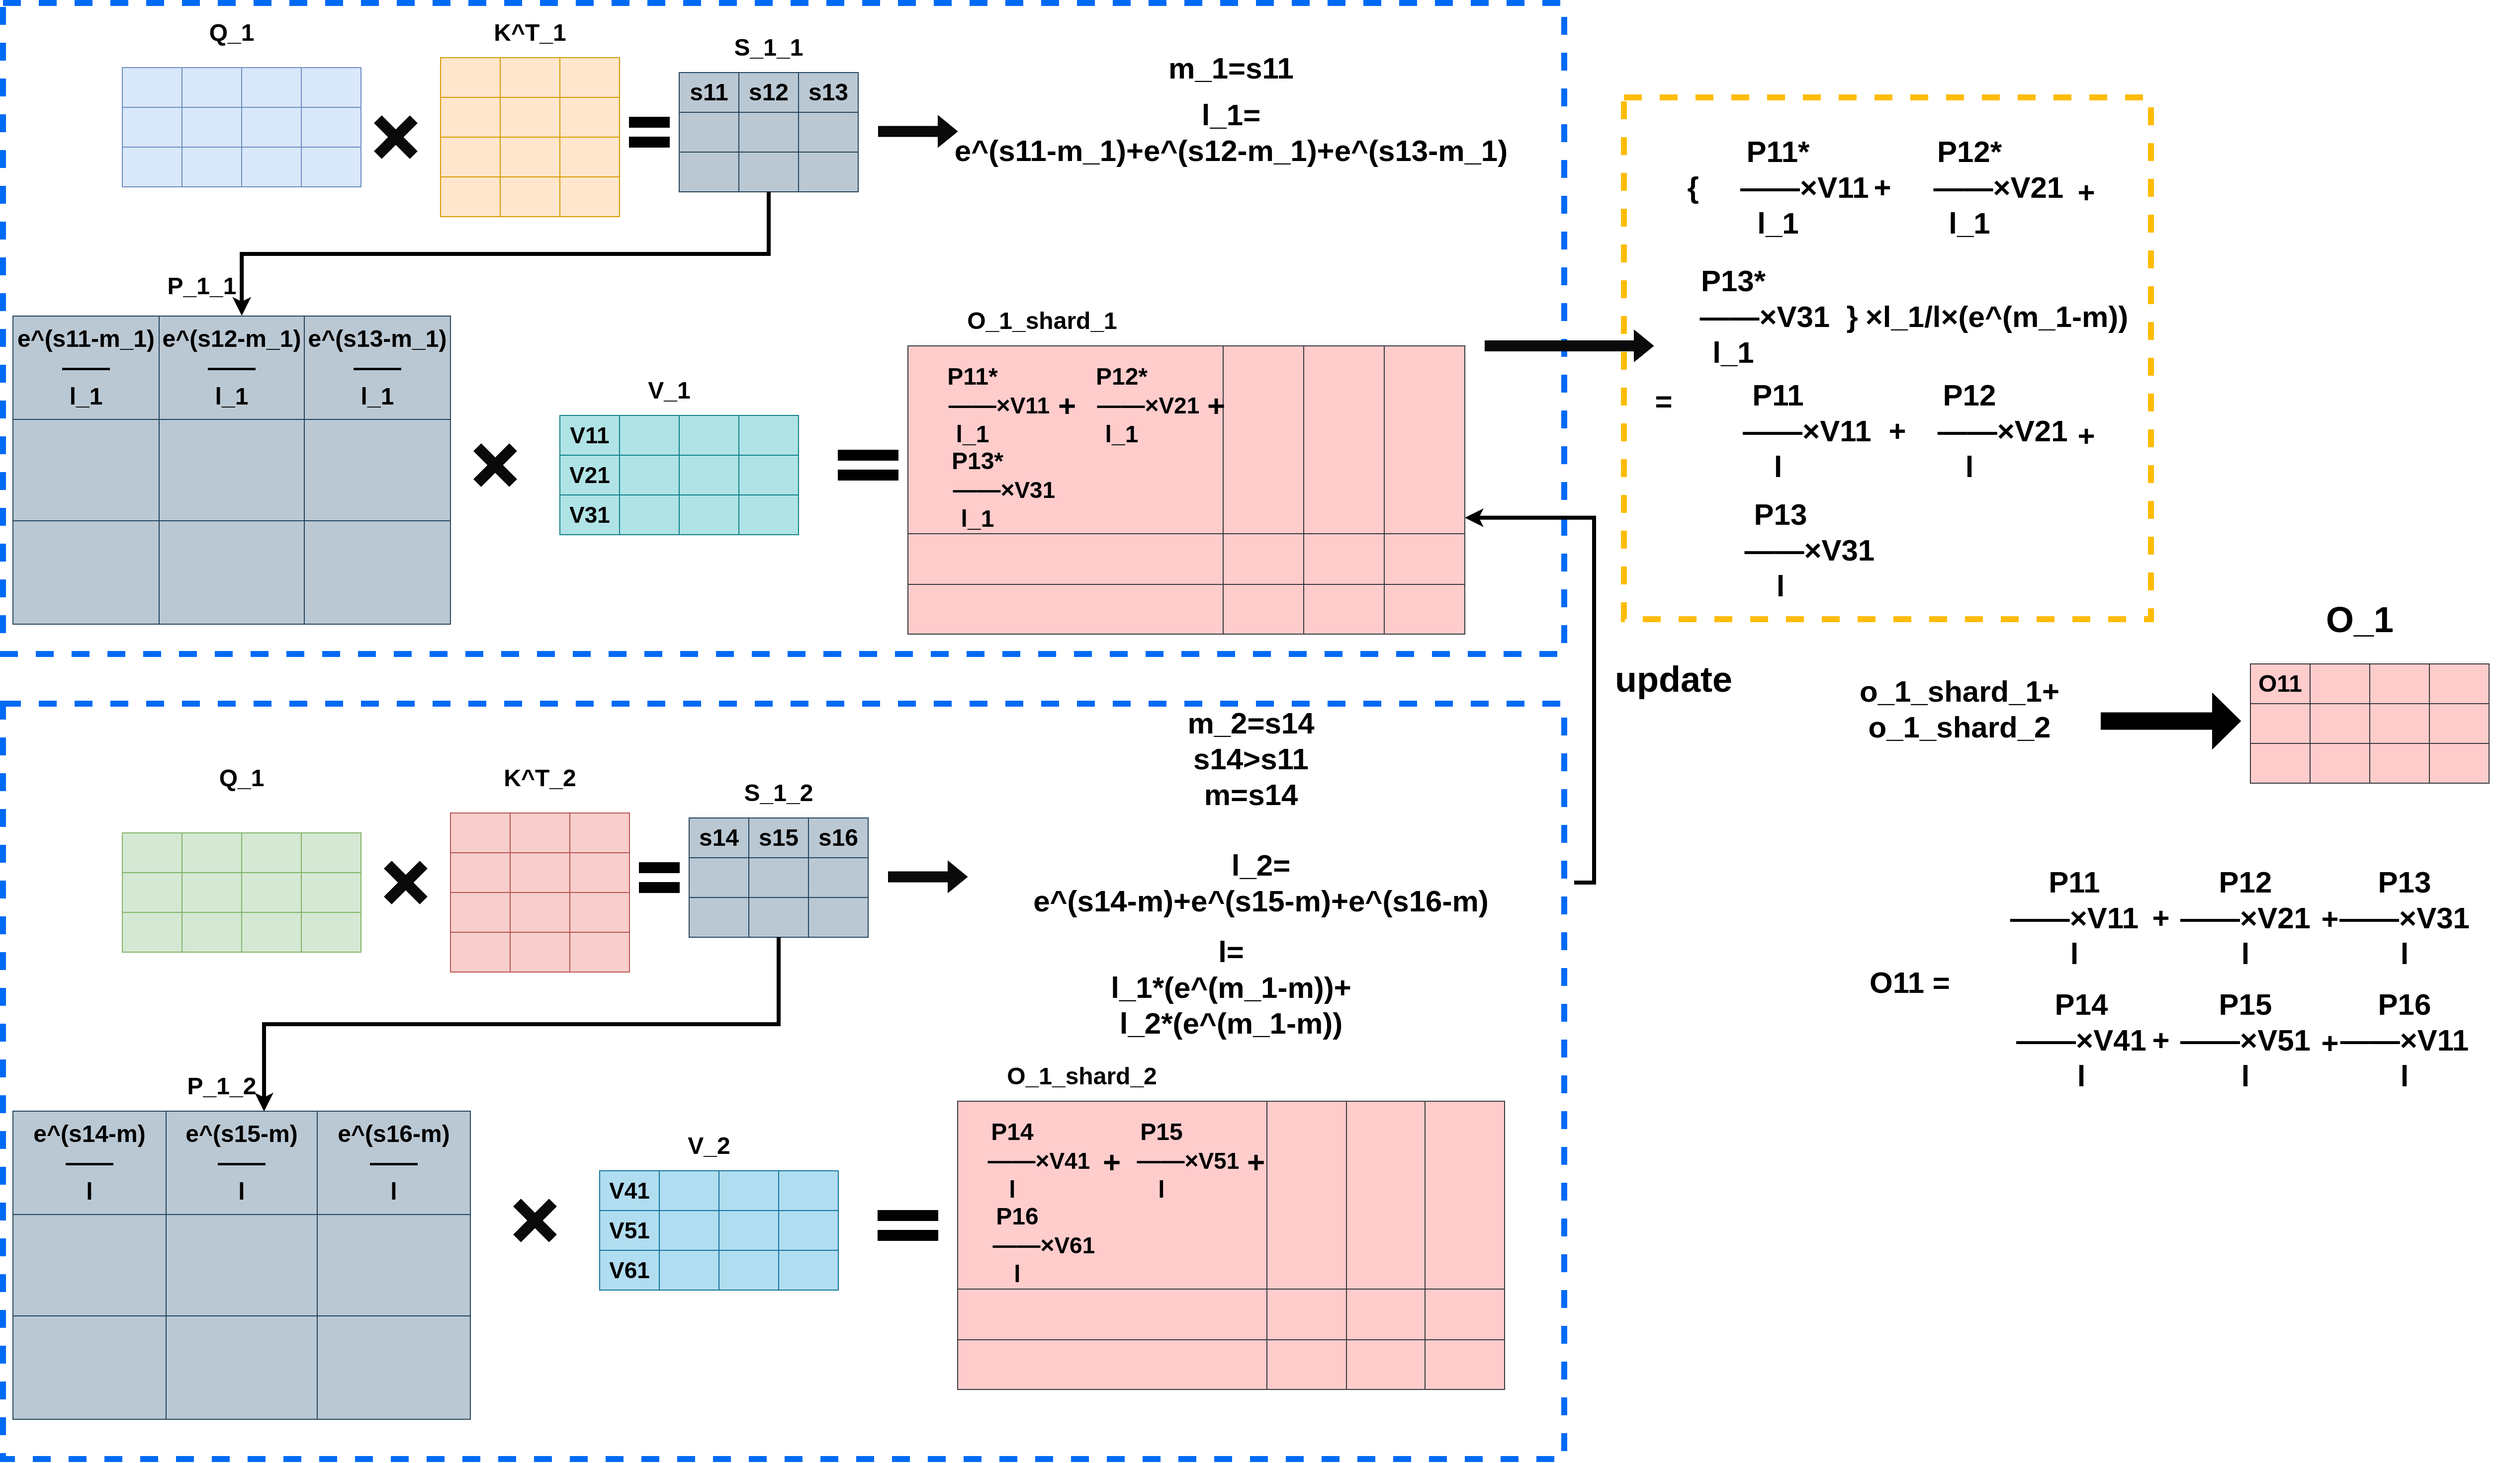 <mxfile version="28.2.8">
  <diagram name="第 1 页" id="9vneWb4raVePWjLC0m0B">
    <mxGraphModel dx="2836" dy="2757" grid="1" gridSize="10" guides="1" tooltips="1" connect="1" arrows="1" fold="1" page="1" pageScale="1" pageWidth="827" pageHeight="1169" math="0" shadow="0">
      <root>
        <mxCell id="0" />
        <mxCell id="1" parent="0" />
        <mxCell id="Il4vGaOlUkTPHnECqSVA-256" value="" style="rounded=0;whiteSpace=wrap;html=1;fillColor=none;dashed=1;strokeWidth=6;strokeColor=light-dark(#febc06, #ededed);" vertex="1" parent="1">
          <mxGeometry x="1710" y="-450" width="530" height="525" as="geometry" />
        </mxCell>
        <mxCell id="Il4vGaOlUkTPHnECqSVA-230" value="" style="rounded=0;whiteSpace=wrap;html=1;fillColor=none;dashed=1;strokeWidth=6;strokeColor=light-dark(#006af5, #ededed);" vertex="1" parent="1">
          <mxGeometry x="80" y="-545" width="1570" height="655" as="geometry" />
        </mxCell>
        <mxCell id="Il4vGaOlUkTPHnECqSVA-231" value="" style="rounded=0;whiteSpace=wrap;html=1;fillColor=none;dashed=1;strokeWidth=6;strokeColor=light-dark(#006af5, #ededed);" vertex="1" parent="1">
          <mxGeometry x="80" y="160" width="1570" height="760" as="geometry" />
        </mxCell>
        <mxCell id="Il4vGaOlUkTPHnECqSVA-1" value="&lt;font style=&quot;font-size: 24px;&quot;&gt;&lt;b&gt;Q_1&lt;/b&gt;&lt;/font&gt;" style="text;html=1;whiteSpace=wrap;strokeColor=none;fillColor=none;align=center;verticalAlign=middle;rounded=0;" vertex="1" parent="1">
          <mxGeometry x="290" y="220" width="60" height="30" as="geometry" />
        </mxCell>
        <mxCell id="Il4vGaOlUkTPHnECqSVA-2" value="" style="shape=cross;whiteSpace=wrap;html=1;rotation=45;strokeColor=#000000;gradientColor=none;fillColor=light-dark(#0a0a0a, #ededed);" vertex="1" parent="1">
          <mxGeometry x="459.995" y="314.995" width="50" height="50" as="geometry" />
        </mxCell>
        <mxCell id="Il4vGaOlUkTPHnECqSVA-3" value="&lt;span style=&quot;font-size: 24px;&quot;&gt;&lt;b&gt;K^T_2&lt;/b&gt;&lt;/span&gt;" style="text;html=1;whiteSpace=wrap;strokeColor=none;fillColor=none;align=center;verticalAlign=middle;rounded=0;" vertex="1" parent="1">
          <mxGeometry x="590" y="220" width="60" height="30" as="geometry" />
        </mxCell>
        <mxCell id="Il4vGaOlUkTPHnECqSVA-4" value="" style="shape=table;startSize=0;container=1;collapsible=0;childLayout=tableLayout;fontSize=16;fillColor=#bac8d3;strokeColor=#23445d;" vertex="1" parent="1">
          <mxGeometry x="770" y="275" width="180" height="120" as="geometry" />
        </mxCell>
        <mxCell id="Il4vGaOlUkTPHnECqSVA-5" value="" style="shape=tableRow;horizontal=0;startSize=0;swimlaneHead=0;swimlaneBody=0;strokeColor=inherit;top=0;left=0;bottom=0;right=0;collapsible=0;dropTarget=0;fillColor=none;points=[[0,0.5],[1,0.5]];portConstraint=eastwest;fontSize=24;fontStyle=1" vertex="1" parent="Il4vGaOlUkTPHnECqSVA-4">
          <mxGeometry width="180" height="40" as="geometry" />
        </mxCell>
        <mxCell id="Il4vGaOlUkTPHnECqSVA-6" value="s14" style="shape=partialRectangle;html=1;whiteSpace=wrap;connectable=0;strokeColor=inherit;overflow=hidden;fillColor=none;top=0;left=0;bottom=0;right=0;pointerEvents=1;fontSize=24;fontStyle=1" vertex="1" parent="Il4vGaOlUkTPHnECqSVA-5">
          <mxGeometry width="60" height="40" as="geometry">
            <mxRectangle width="60" height="40" as="alternateBounds" />
          </mxGeometry>
        </mxCell>
        <mxCell id="Il4vGaOlUkTPHnECqSVA-7" value="s15" style="shape=partialRectangle;html=1;whiteSpace=wrap;connectable=0;strokeColor=inherit;overflow=hidden;fillColor=none;top=0;left=0;bottom=0;right=0;pointerEvents=1;fontSize=24;fontStyle=1" vertex="1" parent="Il4vGaOlUkTPHnECqSVA-5">
          <mxGeometry x="60" width="60" height="40" as="geometry">
            <mxRectangle width="60" height="40" as="alternateBounds" />
          </mxGeometry>
        </mxCell>
        <mxCell id="Il4vGaOlUkTPHnECqSVA-8" value="s16" style="shape=partialRectangle;html=1;whiteSpace=wrap;connectable=0;strokeColor=inherit;overflow=hidden;fillColor=none;top=0;left=0;bottom=0;right=0;pointerEvents=1;fontSize=24;fontStyle=1" vertex="1" parent="Il4vGaOlUkTPHnECqSVA-5">
          <mxGeometry x="120" width="60" height="40" as="geometry">
            <mxRectangle width="60" height="40" as="alternateBounds" />
          </mxGeometry>
        </mxCell>
        <mxCell id="Il4vGaOlUkTPHnECqSVA-9" value="" style="shape=tableRow;horizontal=0;startSize=0;swimlaneHead=0;swimlaneBody=0;strokeColor=inherit;top=0;left=0;bottom=0;right=0;collapsible=0;dropTarget=0;fillColor=none;points=[[0,0.5],[1,0.5]];portConstraint=eastwest;fontSize=16;" vertex="1" parent="Il4vGaOlUkTPHnECqSVA-4">
          <mxGeometry y="40" width="180" height="40" as="geometry" />
        </mxCell>
        <mxCell id="Il4vGaOlUkTPHnECqSVA-10" value="" style="shape=partialRectangle;html=1;whiteSpace=wrap;connectable=0;strokeColor=inherit;overflow=hidden;fillColor=none;top=0;left=0;bottom=0;right=0;pointerEvents=1;fontSize=16;" vertex="1" parent="Il4vGaOlUkTPHnECqSVA-9">
          <mxGeometry width="60" height="40" as="geometry">
            <mxRectangle width="60" height="40" as="alternateBounds" />
          </mxGeometry>
        </mxCell>
        <mxCell id="Il4vGaOlUkTPHnECqSVA-11" value="" style="shape=partialRectangle;html=1;whiteSpace=wrap;connectable=0;strokeColor=inherit;overflow=hidden;fillColor=none;top=0;left=0;bottom=0;right=0;pointerEvents=1;fontSize=16;" vertex="1" parent="Il4vGaOlUkTPHnECqSVA-9">
          <mxGeometry x="60" width="60" height="40" as="geometry">
            <mxRectangle width="60" height="40" as="alternateBounds" />
          </mxGeometry>
        </mxCell>
        <mxCell id="Il4vGaOlUkTPHnECqSVA-12" value="" style="shape=partialRectangle;html=1;whiteSpace=wrap;connectable=0;strokeColor=inherit;overflow=hidden;fillColor=none;top=0;left=0;bottom=0;right=0;pointerEvents=1;fontSize=16;" vertex="1" parent="Il4vGaOlUkTPHnECqSVA-9">
          <mxGeometry x="120" width="60" height="40" as="geometry">
            <mxRectangle width="60" height="40" as="alternateBounds" />
          </mxGeometry>
        </mxCell>
        <mxCell id="Il4vGaOlUkTPHnECqSVA-13" value="" style="shape=tableRow;horizontal=0;startSize=0;swimlaneHead=0;swimlaneBody=0;strokeColor=inherit;top=0;left=0;bottom=0;right=0;collapsible=0;dropTarget=0;fillColor=none;points=[[0,0.5],[1,0.5]];portConstraint=eastwest;fontSize=16;" vertex="1" parent="Il4vGaOlUkTPHnECqSVA-4">
          <mxGeometry y="80" width="180" height="40" as="geometry" />
        </mxCell>
        <mxCell id="Il4vGaOlUkTPHnECqSVA-14" value="" style="shape=partialRectangle;html=1;whiteSpace=wrap;connectable=0;strokeColor=inherit;overflow=hidden;fillColor=none;top=0;left=0;bottom=0;right=0;pointerEvents=1;fontSize=16;" vertex="1" parent="Il4vGaOlUkTPHnECqSVA-13">
          <mxGeometry width="60" height="40" as="geometry">
            <mxRectangle width="60" height="40" as="alternateBounds" />
          </mxGeometry>
        </mxCell>
        <mxCell id="Il4vGaOlUkTPHnECqSVA-15" value="" style="shape=partialRectangle;html=1;whiteSpace=wrap;connectable=0;strokeColor=inherit;overflow=hidden;fillColor=none;top=0;left=0;bottom=0;right=0;pointerEvents=1;fontSize=16;" vertex="1" parent="Il4vGaOlUkTPHnECqSVA-13">
          <mxGeometry x="60" width="60" height="40" as="geometry">
            <mxRectangle width="60" height="40" as="alternateBounds" />
          </mxGeometry>
        </mxCell>
        <mxCell id="Il4vGaOlUkTPHnECqSVA-16" value="" style="shape=partialRectangle;html=1;whiteSpace=wrap;connectable=0;strokeColor=inherit;overflow=hidden;fillColor=none;top=0;left=0;bottom=0;right=0;pointerEvents=1;fontSize=16;" vertex="1" parent="Il4vGaOlUkTPHnECqSVA-13">
          <mxGeometry x="120" width="60" height="40" as="geometry">
            <mxRectangle width="60" height="40" as="alternateBounds" />
          </mxGeometry>
        </mxCell>
        <mxCell id="Il4vGaOlUkTPHnECqSVA-17" value="&lt;font style=&quot;font-size: 24px;&quot;&gt;&lt;b&gt;S_1_2&lt;/b&gt;&lt;/font&gt;" style="text;html=1;whiteSpace=wrap;strokeColor=none;fillColor=none;align=center;verticalAlign=middle;rounded=0;" vertex="1" parent="1">
          <mxGeometry x="830" y="235" width="60" height="30" as="geometry" />
        </mxCell>
        <mxCell id="Il4vGaOlUkTPHnECqSVA-18" value="" style="group" vertex="1" connectable="0" parent="1">
          <mxGeometry x="720" y="320" width="40" height="30" as="geometry" />
        </mxCell>
        <mxCell id="Il4vGaOlUkTPHnECqSVA-19" value="" style="rounded=0;whiteSpace=wrap;html=1;fillColor=#000000;" vertex="1" parent="Il4vGaOlUkTPHnECqSVA-18">
          <mxGeometry width="40" height="10" as="geometry" />
        </mxCell>
        <mxCell id="Il4vGaOlUkTPHnECqSVA-20" value="" style="rounded=0;whiteSpace=wrap;html=1;fillColor=#000000;" vertex="1" parent="Il4vGaOlUkTPHnECqSVA-18">
          <mxGeometry y="20" width="40" height="10" as="geometry" />
        </mxCell>
        <mxCell id="Il4vGaOlUkTPHnECqSVA-21" value="" style="shape=cross;whiteSpace=wrap;html=1;rotation=45;strokeColor=#000000;gradientColor=none;fillColor=light-dark(#0a0a0a, #ededed);" vertex="1" parent="1">
          <mxGeometry x="589.995" y="654.995" width="50" height="50" as="geometry" />
        </mxCell>
        <mxCell id="Il4vGaOlUkTPHnECqSVA-22" value="&lt;font style=&quot;font-size: 24px;&quot;&gt;&lt;b&gt;V_2&lt;/b&gt;&lt;/font&gt;" style="text;html=1;whiteSpace=wrap;strokeColor=none;fillColor=none;align=center;verticalAlign=middle;rounded=0;" vertex="1" parent="1">
          <mxGeometry x="760" y="590" width="60" height="30" as="geometry" />
        </mxCell>
        <mxCell id="Il4vGaOlUkTPHnECqSVA-23" value="" style="group" vertex="1" connectable="0" parent="1">
          <mxGeometry x="960" y="670" width="60" height="30" as="geometry" />
        </mxCell>
        <mxCell id="Il4vGaOlUkTPHnECqSVA-24" value="" style="rounded=0;whiteSpace=wrap;html=1;fillColor=#000000;" vertex="1" parent="Il4vGaOlUkTPHnECqSVA-23">
          <mxGeometry width="60" height="10" as="geometry" />
        </mxCell>
        <mxCell id="Il4vGaOlUkTPHnECqSVA-25" value="" style="rounded=0;whiteSpace=wrap;html=1;fillColor=#000000;" vertex="1" parent="Il4vGaOlUkTPHnECqSVA-23">
          <mxGeometry y="20" width="60" height="10" as="geometry" />
        </mxCell>
        <mxCell id="Il4vGaOlUkTPHnECqSVA-26" value="" style="shape=table;startSize=0;container=1;collapsible=0;childLayout=tableLayout;fontSize=16;fillColor=#ffcccc;strokeColor=#36393d;" vertex="1" parent="1">
          <mxGeometry x="1040" y="560" width="550" height="290" as="geometry" />
        </mxCell>
        <mxCell id="Il4vGaOlUkTPHnECqSVA-27" value="" style="shape=tableRow;horizontal=0;startSize=0;swimlaneHead=0;swimlaneBody=0;strokeColor=inherit;top=0;left=0;bottom=0;right=0;collapsible=0;dropTarget=0;fillColor=none;points=[[0,0.5],[1,0.5]];portConstraint=eastwest;fontSize=16;" vertex="1" parent="Il4vGaOlUkTPHnECqSVA-26">
          <mxGeometry width="550" height="189" as="geometry" />
        </mxCell>
        <mxCell id="Il4vGaOlUkTPHnECqSVA-28" value="" style="shape=partialRectangle;html=1;whiteSpace=wrap;connectable=0;strokeColor=inherit;overflow=hidden;fillColor=none;top=0;left=0;bottom=0;right=0;pointerEvents=1;fontSize=16;" vertex="1" parent="Il4vGaOlUkTPHnECqSVA-27">
          <mxGeometry width="311" height="189" as="geometry">
            <mxRectangle width="311" height="189" as="alternateBounds" />
          </mxGeometry>
        </mxCell>
        <mxCell id="Il4vGaOlUkTPHnECqSVA-29" value="" style="shape=partialRectangle;html=1;whiteSpace=wrap;connectable=0;strokeColor=inherit;overflow=hidden;fillColor=none;top=0;left=0;bottom=0;right=0;pointerEvents=1;fontSize=16;" vertex="1" parent="Il4vGaOlUkTPHnECqSVA-27">
          <mxGeometry x="311" width="80" height="189" as="geometry">
            <mxRectangle width="80" height="189" as="alternateBounds" />
          </mxGeometry>
        </mxCell>
        <mxCell id="Il4vGaOlUkTPHnECqSVA-30" value="" style="shape=partialRectangle;html=1;whiteSpace=wrap;connectable=0;strokeColor=inherit;overflow=hidden;fillColor=none;top=0;left=0;bottom=0;right=0;pointerEvents=1;fontSize=16;" vertex="1" parent="Il4vGaOlUkTPHnECqSVA-27">
          <mxGeometry x="391" width="79" height="189" as="geometry">
            <mxRectangle width="79" height="189" as="alternateBounds" />
          </mxGeometry>
        </mxCell>
        <mxCell id="Il4vGaOlUkTPHnECqSVA-31" style="shape=partialRectangle;html=1;whiteSpace=wrap;connectable=0;strokeColor=inherit;overflow=hidden;fillColor=none;top=0;left=0;bottom=0;right=0;pointerEvents=1;fontSize=16;" vertex="1" parent="Il4vGaOlUkTPHnECqSVA-27">
          <mxGeometry x="470" width="80" height="189" as="geometry">
            <mxRectangle width="80" height="189" as="alternateBounds" />
          </mxGeometry>
        </mxCell>
        <mxCell id="Il4vGaOlUkTPHnECqSVA-32" value="" style="shape=tableRow;horizontal=0;startSize=0;swimlaneHead=0;swimlaneBody=0;strokeColor=inherit;top=0;left=0;bottom=0;right=0;collapsible=0;dropTarget=0;fillColor=none;points=[[0,0.5],[1,0.5]];portConstraint=eastwest;fontSize=16;" vertex="1" parent="Il4vGaOlUkTPHnECqSVA-26">
          <mxGeometry y="189" width="550" height="51" as="geometry" />
        </mxCell>
        <mxCell id="Il4vGaOlUkTPHnECqSVA-33" value="" style="shape=partialRectangle;html=1;whiteSpace=wrap;connectable=0;strokeColor=inherit;overflow=hidden;fillColor=none;top=0;left=0;bottom=0;right=0;pointerEvents=1;fontSize=16;" vertex="1" parent="Il4vGaOlUkTPHnECqSVA-32">
          <mxGeometry width="311" height="51" as="geometry">
            <mxRectangle width="311" height="51" as="alternateBounds" />
          </mxGeometry>
        </mxCell>
        <mxCell id="Il4vGaOlUkTPHnECqSVA-34" value="" style="shape=partialRectangle;html=1;whiteSpace=wrap;connectable=0;strokeColor=inherit;overflow=hidden;fillColor=none;top=0;left=0;bottom=0;right=0;pointerEvents=1;fontSize=16;" vertex="1" parent="Il4vGaOlUkTPHnECqSVA-32">
          <mxGeometry x="311" width="80" height="51" as="geometry">
            <mxRectangle width="80" height="51" as="alternateBounds" />
          </mxGeometry>
        </mxCell>
        <mxCell id="Il4vGaOlUkTPHnECqSVA-35" value="" style="shape=partialRectangle;html=1;whiteSpace=wrap;connectable=0;strokeColor=inherit;overflow=hidden;fillColor=none;top=0;left=0;bottom=0;right=0;pointerEvents=1;fontSize=16;" vertex="1" parent="Il4vGaOlUkTPHnECqSVA-32">
          <mxGeometry x="391" width="79" height="51" as="geometry">
            <mxRectangle width="79" height="51" as="alternateBounds" />
          </mxGeometry>
        </mxCell>
        <mxCell id="Il4vGaOlUkTPHnECqSVA-36" style="shape=partialRectangle;html=1;whiteSpace=wrap;connectable=0;strokeColor=inherit;overflow=hidden;fillColor=none;top=0;left=0;bottom=0;right=0;pointerEvents=1;fontSize=16;" vertex="1" parent="Il4vGaOlUkTPHnECqSVA-32">
          <mxGeometry x="470" width="80" height="51" as="geometry">
            <mxRectangle width="80" height="51" as="alternateBounds" />
          </mxGeometry>
        </mxCell>
        <mxCell id="Il4vGaOlUkTPHnECqSVA-37" value="" style="shape=tableRow;horizontal=0;startSize=0;swimlaneHead=0;swimlaneBody=0;strokeColor=inherit;top=0;left=0;bottom=0;right=0;collapsible=0;dropTarget=0;fillColor=none;points=[[0,0.5],[1,0.5]];portConstraint=eastwest;fontSize=16;" vertex="1" parent="Il4vGaOlUkTPHnECqSVA-26">
          <mxGeometry y="240" width="550" height="50" as="geometry" />
        </mxCell>
        <mxCell id="Il4vGaOlUkTPHnECqSVA-38" value="" style="shape=partialRectangle;html=1;whiteSpace=wrap;connectable=0;strokeColor=inherit;overflow=hidden;fillColor=none;top=0;left=0;bottom=0;right=0;pointerEvents=1;fontSize=16;" vertex="1" parent="Il4vGaOlUkTPHnECqSVA-37">
          <mxGeometry width="311" height="50" as="geometry">
            <mxRectangle width="311" height="50" as="alternateBounds" />
          </mxGeometry>
        </mxCell>
        <mxCell id="Il4vGaOlUkTPHnECqSVA-39" value="" style="shape=partialRectangle;html=1;whiteSpace=wrap;connectable=0;strokeColor=inherit;overflow=hidden;fillColor=none;top=0;left=0;bottom=0;right=0;pointerEvents=1;fontSize=16;" vertex="1" parent="Il4vGaOlUkTPHnECqSVA-37">
          <mxGeometry x="311" width="80" height="50" as="geometry">
            <mxRectangle width="80" height="50" as="alternateBounds" />
          </mxGeometry>
        </mxCell>
        <mxCell id="Il4vGaOlUkTPHnECqSVA-40" value="" style="shape=partialRectangle;html=1;whiteSpace=wrap;connectable=0;strokeColor=inherit;overflow=hidden;fillColor=none;top=0;left=0;bottom=0;right=0;pointerEvents=1;fontSize=16;" vertex="1" parent="Il4vGaOlUkTPHnECqSVA-37">
          <mxGeometry x="391" width="79" height="50" as="geometry">
            <mxRectangle width="79" height="50" as="alternateBounds" />
          </mxGeometry>
        </mxCell>
        <mxCell id="Il4vGaOlUkTPHnECqSVA-41" style="shape=partialRectangle;html=1;whiteSpace=wrap;connectable=0;strokeColor=inherit;overflow=hidden;fillColor=none;top=0;left=0;bottom=0;right=0;pointerEvents=1;fontSize=16;" vertex="1" parent="Il4vGaOlUkTPHnECqSVA-37">
          <mxGeometry x="470" width="80" height="50" as="geometry">
            <mxRectangle width="80" height="50" as="alternateBounds" />
          </mxGeometry>
        </mxCell>
        <mxCell id="Il4vGaOlUkTPHnECqSVA-42" value="&lt;font style=&quot;font-size: 24px;&quot;&gt;&lt;b&gt;O_1_shard_2&lt;/b&gt;&lt;/font&gt;" style="text;html=1;whiteSpace=wrap;strokeColor=none;fillColor=none;align=center;verticalAlign=middle;rounded=0;" vertex="1" parent="1">
          <mxGeometry x="1135" y="520" width="60" height="30" as="geometry" />
        </mxCell>
        <mxCell id="Il4vGaOlUkTPHnECqSVA-45" value="" style="shape=flexArrow;endArrow=classic;html=1;rounded=0;fontStyle=0;labelBackgroundColor=#000000;fontColor=none;noLabel=1;fillColor=light-dark(#0a0a0a, #ededed);" edge="1" parent="1">
          <mxGeometry width="50" height="50" relative="1" as="geometry">
            <mxPoint x="970" y="334.23" as="sourcePoint" />
            <mxPoint x="1050" y="334.23" as="targetPoint" />
          </mxGeometry>
        </mxCell>
        <mxCell id="Il4vGaOlUkTPHnECqSVA-46" value="" style="shape=table;startSize=0;container=1;collapsible=0;childLayout=tableLayout;fontSize=16;fillColor=#bac8d3;strokeColor=#23445d;" vertex="1" parent="1">
          <mxGeometry x="90" y="570" width="460" height="310" as="geometry" />
        </mxCell>
        <mxCell id="Il4vGaOlUkTPHnECqSVA-47" value="" style="shape=tableRow;horizontal=0;startSize=0;swimlaneHead=0;swimlaneBody=0;strokeColor=inherit;top=0;left=0;bottom=0;right=0;collapsible=0;dropTarget=0;fillColor=none;points=[[0,0.5],[1,0.5]];portConstraint=eastwest;fontSize=24;fontStyle=1" vertex="1" parent="Il4vGaOlUkTPHnECqSVA-46">
          <mxGeometry width="460" height="104" as="geometry" />
        </mxCell>
        <mxCell id="Il4vGaOlUkTPHnECqSVA-48" value="e^(s14-m)&lt;div&gt;——&lt;br&gt;&lt;div&gt;&lt;b&gt;l&lt;/b&gt;&lt;/div&gt;&lt;/div&gt;" style="shape=partialRectangle;html=1;whiteSpace=wrap;connectable=0;strokeColor=inherit;overflow=hidden;fillColor=none;top=0;left=0;bottom=0;right=0;pointerEvents=1;fontSize=24;fontStyle=1" vertex="1" parent="Il4vGaOlUkTPHnECqSVA-47">
          <mxGeometry width="154" height="104" as="geometry">
            <mxRectangle width="154" height="104" as="alternateBounds" />
          </mxGeometry>
        </mxCell>
        <mxCell id="Il4vGaOlUkTPHnECqSVA-49" value="e^(s15-m)&lt;div&gt;——&lt;br&gt;&lt;div&gt;&lt;b&gt;l&lt;/b&gt;&lt;/div&gt;&lt;/div&gt;" style="shape=partialRectangle;html=1;whiteSpace=wrap;connectable=0;strokeColor=inherit;overflow=hidden;fillColor=none;top=0;left=0;bottom=0;right=0;pointerEvents=1;fontSize=24;fontStyle=1" vertex="1" parent="Il4vGaOlUkTPHnECqSVA-47">
          <mxGeometry x="154" width="152" height="104" as="geometry">
            <mxRectangle width="152" height="104" as="alternateBounds" />
          </mxGeometry>
        </mxCell>
        <mxCell id="Il4vGaOlUkTPHnECqSVA-50" value="e^(s16-m)&lt;div&gt;——&lt;br&gt;&lt;div&gt;&lt;b&gt;l&lt;/b&gt;&lt;/div&gt;&lt;/div&gt;" style="shape=partialRectangle;html=1;whiteSpace=wrap;connectable=0;strokeColor=inherit;overflow=hidden;fillColor=none;top=0;left=0;bottom=0;right=0;pointerEvents=1;fontSize=24;fontStyle=1" vertex="1" parent="Il4vGaOlUkTPHnECqSVA-47">
          <mxGeometry x="306" width="154" height="104" as="geometry">
            <mxRectangle width="154" height="104" as="alternateBounds" />
          </mxGeometry>
        </mxCell>
        <mxCell id="Il4vGaOlUkTPHnECqSVA-51" value="" style="shape=tableRow;horizontal=0;startSize=0;swimlaneHead=0;swimlaneBody=0;strokeColor=inherit;top=0;left=0;bottom=0;right=0;collapsible=0;dropTarget=0;fillColor=none;points=[[0,0.5],[1,0.5]];portConstraint=eastwest;fontSize=16;" vertex="1" parent="Il4vGaOlUkTPHnECqSVA-46">
          <mxGeometry y="104" width="460" height="102" as="geometry" />
        </mxCell>
        <mxCell id="Il4vGaOlUkTPHnECqSVA-52" value="" style="shape=partialRectangle;html=1;whiteSpace=wrap;connectable=0;strokeColor=inherit;overflow=hidden;fillColor=none;top=0;left=0;bottom=0;right=0;pointerEvents=1;fontSize=16;" vertex="1" parent="Il4vGaOlUkTPHnECqSVA-51">
          <mxGeometry width="154" height="102" as="geometry">
            <mxRectangle width="154" height="102" as="alternateBounds" />
          </mxGeometry>
        </mxCell>
        <mxCell id="Il4vGaOlUkTPHnECqSVA-53" value="" style="shape=partialRectangle;html=1;whiteSpace=wrap;connectable=0;strokeColor=inherit;overflow=hidden;fillColor=none;top=0;left=0;bottom=0;right=0;pointerEvents=1;fontSize=16;" vertex="1" parent="Il4vGaOlUkTPHnECqSVA-51">
          <mxGeometry x="154" width="152" height="102" as="geometry">
            <mxRectangle width="152" height="102" as="alternateBounds" />
          </mxGeometry>
        </mxCell>
        <mxCell id="Il4vGaOlUkTPHnECqSVA-54" value="" style="shape=partialRectangle;html=1;whiteSpace=wrap;connectable=0;strokeColor=inherit;overflow=hidden;fillColor=none;top=0;left=0;bottom=0;right=0;pointerEvents=1;fontSize=16;" vertex="1" parent="Il4vGaOlUkTPHnECqSVA-51">
          <mxGeometry x="306" width="154" height="102" as="geometry">
            <mxRectangle width="154" height="102" as="alternateBounds" />
          </mxGeometry>
        </mxCell>
        <mxCell id="Il4vGaOlUkTPHnECqSVA-55" value="" style="shape=tableRow;horizontal=0;startSize=0;swimlaneHead=0;swimlaneBody=0;strokeColor=inherit;top=0;left=0;bottom=0;right=0;collapsible=0;dropTarget=0;fillColor=none;points=[[0,0.5],[1,0.5]];portConstraint=eastwest;fontSize=16;" vertex="1" parent="Il4vGaOlUkTPHnECqSVA-46">
          <mxGeometry y="206" width="460" height="104" as="geometry" />
        </mxCell>
        <mxCell id="Il4vGaOlUkTPHnECqSVA-56" value="" style="shape=partialRectangle;html=1;whiteSpace=wrap;connectable=0;strokeColor=inherit;overflow=hidden;fillColor=none;top=0;left=0;bottom=0;right=0;pointerEvents=1;fontSize=16;" vertex="1" parent="Il4vGaOlUkTPHnECqSVA-55">
          <mxGeometry width="154" height="104" as="geometry">
            <mxRectangle width="154" height="104" as="alternateBounds" />
          </mxGeometry>
        </mxCell>
        <mxCell id="Il4vGaOlUkTPHnECqSVA-57" value="" style="shape=partialRectangle;html=1;whiteSpace=wrap;connectable=0;strokeColor=inherit;overflow=hidden;fillColor=none;top=0;left=0;bottom=0;right=0;pointerEvents=1;fontSize=16;" vertex="1" parent="Il4vGaOlUkTPHnECqSVA-55">
          <mxGeometry x="154" width="152" height="104" as="geometry">
            <mxRectangle width="152" height="104" as="alternateBounds" />
          </mxGeometry>
        </mxCell>
        <mxCell id="Il4vGaOlUkTPHnECqSVA-58" value="" style="shape=partialRectangle;html=1;whiteSpace=wrap;connectable=0;strokeColor=inherit;overflow=hidden;fillColor=none;top=0;left=0;bottom=0;right=0;pointerEvents=1;fontSize=16;" vertex="1" parent="Il4vGaOlUkTPHnECqSVA-55">
          <mxGeometry x="306" width="154" height="104" as="geometry">
            <mxRectangle width="154" height="104" as="alternateBounds" />
          </mxGeometry>
        </mxCell>
        <mxCell id="Il4vGaOlUkTPHnECqSVA-59" value="&lt;font style=&quot;font-size: 24px;&quot;&gt;&lt;b&gt;P_1_2&lt;/b&gt;&lt;/font&gt;" style="text;html=1;whiteSpace=wrap;strokeColor=none;fillColor=none;align=center;verticalAlign=middle;rounded=0;" vertex="1" parent="1">
          <mxGeometry x="270" y="530" width="60" height="30" as="geometry" />
        </mxCell>
        <mxCell id="Il4vGaOlUkTPHnECqSVA-60" value="&lt;span style=&quot;font-size: 24px;&quot;&gt;&lt;b&gt;P16&lt;/b&gt;&lt;/span&gt;&lt;br&gt;&lt;div style=&quot;font-size: 24px; font-weight: 700;&quot;&gt;&lt;span style=&quot;white-space: pre;&quot;&gt;&#x9;&lt;/span&gt;——×&lt;span style=&quot;font-size: 23px;&quot;&gt;V61&lt;/span&gt;&lt;br&gt;&lt;div&gt;l&lt;/div&gt;&lt;/div&gt;" style="text;html=1;whiteSpace=wrap;strokeColor=none;fillColor=none;align=center;verticalAlign=middle;rounded=0;" vertex="1" parent="1">
          <mxGeometry x="1005" y="660" width="190" height="90" as="geometry" />
        </mxCell>
        <mxCell id="Il4vGaOlUkTPHnECqSVA-61" value="&lt;span style=&quot;font-size: 24px; font-weight: 700;&quot;&gt;P14&lt;/span&gt;&lt;div style=&quot;font-size: 24px; font-weight: 700;&quot;&gt;&lt;span style=&quot;white-space: pre;&quot;&gt;&#x9;&lt;/span&gt;——×&lt;span style=&quot;font-size: 23px;&quot;&gt;V41&lt;/span&gt;&lt;br&gt;&lt;div&gt;l&lt;/div&gt;&lt;/div&gt;" style="text;html=1;whiteSpace=wrap;strokeColor=none;fillColor=none;align=center;verticalAlign=middle;rounded=0;" vertex="1" parent="1">
          <mxGeometry x="1000" y="575" width="190" height="90" as="geometry" />
        </mxCell>
        <mxCell id="Il4vGaOlUkTPHnECqSVA-62" value="&lt;span style=&quot;font-size: 24px;&quot;&gt;&lt;b&gt;P15&lt;/b&gt;&lt;/span&gt;&lt;br&gt;&lt;div style=&quot;font-size: 24px; font-weight: 700;&quot;&gt;&lt;span style=&quot;white-space: pre;&quot;&gt;&#x9;&lt;/span&gt;——×&lt;span style=&quot;font-size: 23px;&quot;&gt;V51&lt;/span&gt;&lt;br&gt;&lt;div&gt;l&lt;/div&gt;&lt;/div&gt;" style="text;html=1;whiteSpace=wrap;strokeColor=none;fillColor=none;align=center;verticalAlign=middle;rounded=0;" vertex="1" parent="1">
          <mxGeometry x="1150" y="575" width="190" height="90" as="geometry" />
        </mxCell>
        <mxCell id="Il4vGaOlUkTPHnECqSVA-63" value="&lt;b style=&quot;&quot;&gt;&lt;font style=&quot;font-size: 31px;&quot;&gt;+&lt;/font&gt;&lt;/b&gt;" style="text;html=1;whiteSpace=wrap;strokeColor=none;fillColor=none;align=center;verticalAlign=middle;rounded=0;" vertex="1" parent="1">
          <mxGeometry x="1160" y="593.75" width="70" height="55" as="geometry" />
        </mxCell>
        <mxCell id="Il4vGaOlUkTPHnECqSVA-64" value="&lt;b style=&quot;&quot;&gt;&lt;font style=&quot;font-size: 31px;&quot;&gt;+&lt;/font&gt;&lt;/b&gt;" style="text;html=1;whiteSpace=wrap;strokeColor=none;fillColor=none;align=center;verticalAlign=middle;rounded=0;" vertex="1" parent="1">
          <mxGeometry x="1300" y="600" width="80" height="42.5" as="geometry" />
        </mxCell>
        <mxCell id="Il4vGaOlUkTPHnECqSVA-65" value="" style="shape=table;startSize=0;container=1;collapsible=0;childLayout=tableLayout;fontSize=22;fillColor=#d5e8d4;strokeColor=#82b366;fontStyle=1" vertex="1" parent="1">
          <mxGeometry x="200" y="290" width="240" height="120" as="geometry" />
        </mxCell>
        <mxCell id="Il4vGaOlUkTPHnECqSVA-66" value="" style="shape=tableRow;horizontal=0;startSize=0;swimlaneHead=0;swimlaneBody=0;strokeColor=inherit;top=0;left=0;bottom=0;right=0;collapsible=0;dropTarget=0;fillColor=none;points=[[0,0.5],[1,0.5]];portConstraint=eastwest;fontSize=22;fontStyle=1" vertex="1" parent="Il4vGaOlUkTPHnECqSVA-65">
          <mxGeometry width="240" height="40" as="geometry" />
        </mxCell>
        <mxCell id="Il4vGaOlUkTPHnECqSVA-67" value="" style="shape=partialRectangle;html=1;whiteSpace=wrap;connectable=0;strokeColor=inherit;overflow=hidden;fillColor=none;top=0;left=0;bottom=0;right=0;pointerEvents=1;fontSize=22;fontStyle=1" vertex="1" parent="Il4vGaOlUkTPHnECqSVA-66">
          <mxGeometry width="60" height="40" as="geometry">
            <mxRectangle width="60" height="40" as="alternateBounds" />
          </mxGeometry>
        </mxCell>
        <mxCell id="Il4vGaOlUkTPHnECqSVA-68" value="" style="shape=partialRectangle;html=1;whiteSpace=wrap;connectable=0;strokeColor=inherit;overflow=hidden;fillColor=none;top=0;left=0;bottom=0;right=0;pointerEvents=1;fontSize=22;fontStyle=1" vertex="1" parent="Il4vGaOlUkTPHnECqSVA-66">
          <mxGeometry x="60" width="60" height="40" as="geometry">
            <mxRectangle width="60" height="40" as="alternateBounds" />
          </mxGeometry>
        </mxCell>
        <mxCell id="Il4vGaOlUkTPHnECqSVA-69" value="" style="shape=partialRectangle;html=1;whiteSpace=wrap;connectable=0;strokeColor=inherit;overflow=hidden;fillColor=none;top=0;left=0;bottom=0;right=0;pointerEvents=1;fontSize=22;fontStyle=1" vertex="1" parent="Il4vGaOlUkTPHnECqSVA-66">
          <mxGeometry x="120" width="60" height="40" as="geometry">
            <mxRectangle width="60" height="40" as="alternateBounds" />
          </mxGeometry>
        </mxCell>
        <mxCell id="Il4vGaOlUkTPHnECqSVA-70" style="shape=partialRectangle;html=1;whiteSpace=wrap;connectable=0;strokeColor=inherit;overflow=hidden;fillColor=none;top=0;left=0;bottom=0;right=0;pointerEvents=1;fontSize=22;fontStyle=1" vertex="1" parent="Il4vGaOlUkTPHnECqSVA-66">
          <mxGeometry x="180" width="60" height="40" as="geometry">
            <mxRectangle width="60" height="40" as="alternateBounds" />
          </mxGeometry>
        </mxCell>
        <mxCell id="Il4vGaOlUkTPHnECqSVA-71" value="" style="shape=tableRow;horizontal=0;startSize=0;swimlaneHead=0;swimlaneBody=0;strokeColor=inherit;top=0;left=0;bottom=0;right=0;collapsible=0;dropTarget=0;fillColor=none;points=[[0,0.5],[1,0.5]];portConstraint=eastwest;fontSize=22;fontStyle=1" vertex="1" parent="Il4vGaOlUkTPHnECqSVA-65">
          <mxGeometry y="40" width="240" height="40" as="geometry" />
        </mxCell>
        <mxCell id="Il4vGaOlUkTPHnECqSVA-72" value="" style="shape=partialRectangle;html=1;whiteSpace=wrap;connectable=0;strokeColor=inherit;overflow=hidden;fillColor=none;top=0;left=0;bottom=0;right=0;pointerEvents=1;fontSize=22;fontStyle=1" vertex="1" parent="Il4vGaOlUkTPHnECqSVA-71">
          <mxGeometry width="60" height="40" as="geometry">
            <mxRectangle width="60" height="40" as="alternateBounds" />
          </mxGeometry>
        </mxCell>
        <mxCell id="Il4vGaOlUkTPHnECqSVA-73" value="" style="shape=partialRectangle;html=1;whiteSpace=wrap;connectable=0;strokeColor=inherit;overflow=hidden;fillColor=none;top=0;left=0;bottom=0;right=0;pointerEvents=1;fontSize=22;fontStyle=1" vertex="1" parent="Il4vGaOlUkTPHnECqSVA-71">
          <mxGeometry x="60" width="60" height="40" as="geometry">
            <mxRectangle width="60" height="40" as="alternateBounds" />
          </mxGeometry>
        </mxCell>
        <mxCell id="Il4vGaOlUkTPHnECqSVA-74" value="" style="shape=partialRectangle;html=1;whiteSpace=wrap;connectable=0;strokeColor=inherit;overflow=hidden;fillColor=none;top=0;left=0;bottom=0;right=0;pointerEvents=1;fontSize=22;fontStyle=1" vertex="1" parent="Il4vGaOlUkTPHnECqSVA-71">
          <mxGeometry x="120" width="60" height="40" as="geometry">
            <mxRectangle width="60" height="40" as="alternateBounds" />
          </mxGeometry>
        </mxCell>
        <mxCell id="Il4vGaOlUkTPHnECqSVA-75" style="shape=partialRectangle;html=1;whiteSpace=wrap;connectable=0;strokeColor=inherit;overflow=hidden;fillColor=none;top=0;left=0;bottom=0;right=0;pointerEvents=1;fontSize=22;fontStyle=1" vertex="1" parent="Il4vGaOlUkTPHnECqSVA-71">
          <mxGeometry x="180" width="60" height="40" as="geometry">
            <mxRectangle width="60" height="40" as="alternateBounds" />
          </mxGeometry>
        </mxCell>
        <mxCell id="Il4vGaOlUkTPHnECqSVA-76" value="" style="shape=tableRow;horizontal=0;startSize=0;swimlaneHead=0;swimlaneBody=0;strokeColor=inherit;top=0;left=0;bottom=0;right=0;collapsible=0;dropTarget=0;fillColor=none;points=[[0,0.5],[1,0.5]];portConstraint=eastwest;fontSize=22;fontStyle=1" vertex="1" parent="Il4vGaOlUkTPHnECqSVA-65">
          <mxGeometry y="80" width="240" height="40" as="geometry" />
        </mxCell>
        <mxCell id="Il4vGaOlUkTPHnECqSVA-77" value="" style="shape=partialRectangle;html=1;whiteSpace=wrap;connectable=0;strokeColor=inherit;overflow=hidden;fillColor=none;top=0;left=0;bottom=0;right=0;pointerEvents=1;fontSize=22;fontStyle=1" vertex="1" parent="Il4vGaOlUkTPHnECqSVA-76">
          <mxGeometry width="60" height="40" as="geometry">
            <mxRectangle width="60" height="40" as="alternateBounds" />
          </mxGeometry>
        </mxCell>
        <mxCell id="Il4vGaOlUkTPHnECqSVA-78" value="" style="shape=partialRectangle;html=1;whiteSpace=wrap;connectable=0;strokeColor=inherit;overflow=hidden;fillColor=none;top=0;left=0;bottom=0;right=0;pointerEvents=1;fontSize=22;fontStyle=1" vertex="1" parent="Il4vGaOlUkTPHnECqSVA-76">
          <mxGeometry x="60" width="60" height="40" as="geometry">
            <mxRectangle width="60" height="40" as="alternateBounds" />
          </mxGeometry>
        </mxCell>
        <mxCell id="Il4vGaOlUkTPHnECqSVA-79" value="" style="shape=partialRectangle;html=1;whiteSpace=wrap;connectable=0;strokeColor=inherit;overflow=hidden;fillColor=none;top=0;left=0;bottom=0;right=0;pointerEvents=1;fontSize=22;fontStyle=1" vertex="1" parent="Il4vGaOlUkTPHnECqSVA-76">
          <mxGeometry x="120" width="60" height="40" as="geometry">
            <mxRectangle width="60" height="40" as="alternateBounds" />
          </mxGeometry>
        </mxCell>
        <mxCell id="Il4vGaOlUkTPHnECqSVA-80" style="shape=partialRectangle;html=1;whiteSpace=wrap;connectable=0;strokeColor=inherit;overflow=hidden;fillColor=none;top=0;left=0;bottom=0;right=0;pointerEvents=1;fontSize=22;fontStyle=1" vertex="1" parent="Il4vGaOlUkTPHnECqSVA-76">
          <mxGeometry x="180" width="60" height="40" as="geometry">
            <mxRectangle width="60" height="40" as="alternateBounds" />
          </mxGeometry>
        </mxCell>
        <mxCell id="Il4vGaOlUkTPHnECqSVA-81" value="" style="shape=table;startSize=0;container=1;collapsible=0;childLayout=tableLayout;fontSize=16;fillColor=#f8cecc;strokeColor=#b85450;" vertex="1" parent="1">
          <mxGeometry x="530" y="270" width="180" height="160" as="geometry" />
        </mxCell>
        <mxCell id="Il4vGaOlUkTPHnECqSVA-82" value="" style="shape=tableRow;horizontal=0;startSize=0;swimlaneHead=0;swimlaneBody=0;strokeColor=inherit;top=0;left=0;bottom=0;right=0;collapsible=0;dropTarget=0;fillColor=none;points=[[0,0.5],[1,0.5]];portConstraint=eastwest;fontSize=16;" vertex="1" parent="Il4vGaOlUkTPHnECqSVA-81">
          <mxGeometry width="180" height="40" as="geometry" />
        </mxCell>
        <mxCell id="Il4vGaOlUkTPHnECqSVA-83" value="" style="shape=partialRectangle;html=1;whiteSpace=wrap;connectable=0;strokeColor=inherit;overflow=hidden;fillColor=none;top=0;left=0;bottom=0;right=0;pointerEvents=1;fontSize=16;" vertex="1" parent="Il4vGaOlUkTPHnECqSVA-82">
          <mxGeometry width="60" height="40" as="geometry">
            <mxRectangle width="60" height="40" as="alternateBounds" />
          </mxGeometry>
        </mxCell>
        <mxCell id="Il4vGaOlUkTPHnECqSVA-84" value="" style="shape=partialRectangle;html=1;whiteSpace=wrap;connectable=0;strokeColor=inherit;overflow=hidden;fillColor=none;top=0;left=0;bottom=0;right=0;pointerEvents=1;fontSize=16;" vertex="1" parent="Il4vGaOlUkTPHnECqSVA-82">
          <mxGeometry x="60" width="60" height="40" as="geometry">
            <mxRectangle width="60" height="40" as="alternateBounds" />
          </mxGeometry>
        </mxCell>
        <mxCell id="Il4vGaOlUkTPHnECqSVA-85" value="" style="shape=partialRectangle;html=1;whiteSpace=wrap;connectable=0;strokeColor=inherit;overflow=hidden;fillColor=none;top=0;left=0;bottom=0;right=0;pointerEvents=1;fontSize=16;" vertex="1" parent="Il4vGaOlUkTPHnECqSVA-82">
          <mxGeometry x="120" width="60" height="40" as="geometry">
            <mxRectangle width="60" height="40" as="alternateBounds" />
          </mxGeometry>
        </mxCell>
        <mxCell id="Il4vGaOlUkTPHnECqSVA-86" value="" style="shape=tableRow;horizontal=0;startSize=0;swimlaneHead=0;swimlaneBody=0;strokeColor=inherit;top=0;left=0;bottom=0;right=0;collapsible=0;dropTarget=0;fillColor=none;points=[[0,0.5],[1,0.5]];portConstraint=eastwest;fontSize=16;" vertex="1" parent="Il4vGaOlUkTPHnECqSVA-81">
          <mxGeometry y="40" width="180" height="40" as="geometry" />
        </mxCell>
        <mxCell id="Il4vGaOlUkTPHnECqSVA-87" value="" style="shape=partialRectangle;html=1;whiteSpace=wrap;connectable=0;strokeColor=inherit;overflow=hidden;fillColor=none;top=0;left=0;bottom=0;right=0;pointerEvents=1;fontSize=16;" vertex="1" parent="Il4vGaOlUkTPHnECqSVA-86">
          <mxGeometry width="60" height="40" as="geometry">
            <mxRectangle width="60" height="40" as="alternateBounds" />
          </mxGeometry>
        </mxCell>
        <mxCell id="Il4vGaOlUkTPHnECqSVA-88" value="" style="shape=partialRectangle;html=1;whiteSpace=wrap;connectable=0;strokeColor=inherit;overflow=hidden;fillColor=none;top=0;left=0;bottom=0;right=0;pointerEvents=1;fontSize=16;" vertex="1" parent="Il4vGaOlUkTPHnECqSVA-86">
          <mxGeometry x="60" width="60" height="40" as="geometry">
            <mxRectangle width="60" height="40" as="alternateBounds" />
          </mxGeometry>
        </mxCell>
        <mxCell id="Il4vGaOlUkTPHnECqSVA-89" value="" style="shape=partialRectangle;html=1;whiteSpace=wrap;connectable=0;strokeColor=inherit;overflow=hidden;fillColor=none;top=0;left=0;bottom=0;right=0;pointerEvents=1;fontSize=16;" vertex="1" parent="Il4vGaOlUkTPHnECqSVA-86">
          <mxGeometry x="120" width="60" height="40" as="geometry">
            <mxRectangle width="60" height="40" as="alternateBounds" />
          </mxGeometry>
        </mxCell>
        <mxCell id="Il4vGaOlUkTPHnECqSVA-90" value="" style="shape=tableRow;horizontal=0;startSize=0;swimlaneHead=0;swimlaneBody=0;strokeColor=inherit;top=0;left=0;bottom=0;right=0;collapsible=0;dropTarget=0;fillColor=none;points=[[0,0.5],[1,0.5]];portConstraint=eastwest;fontSize=16;" vertex="1" parent="Il4vGaOlUkTPHnECqSVA-81">
          <mxGeometry y="80" width="180" height="40" as="geometry" />
        </mxCell>
        <mxCell id="Il4vGaOlUkTPHnECqSVA-91" value="" style="shape=partialRectangle;html=1;whiteSpace=wrap;connectable=0;strokeColor=inherit;overflow=hidden;fillColor=none;top=0;left=0;bottom=0;right=0;pointerEvents=1;fontSize=16;" vertex="1" parent="Il4vGaOlUkTPHnECqSVA-90">
          <mxGeometry width="60" height="40" as="geometry">
            <mxRectangle width="60" height="40" as="alternateBounds" />
          </mxGeometry>
        </mxCell>
        <mxCell id="Il4vGaOlUkTPHnECqSVA-92" value="" style="shape=partialRectangle;html=1;whiteSpace=wrap;connectable=0;strokeColor=inherit;overflow=hidden;fillColor=none;top=0;left=0;bottom=0;right=0;pointerEvents=1;fontSize=16;" vertex="1" parent="Il4vGaOlUkTPHnECqSVA-90">
          <mxGeometry x="60" width="60" height="40" as="geometry">
            <mxRectangle width="60" height="40" as="alternateBounds" />
          </mxGeometry>
        </mxCell>
        <mxCell id="Il4vGaOlUkTPHnECqSVA-93" value="" style="shape=partialRectangle;html=1;whiteSpace=wrap;connectable=0;strokeColor=inherit;overflow=hidden;fillColor=none;top=0;left=0;bottom=0;right=0;pointerEvents=1;fontSize=16;" vertex="1" parent="Il4vGaOlUkTPHnECqSVA-90">
          <mxGeometry x="120" width="60" height="40" as="geometry">
            <mxRectangle width="60" height="40" as="alternateBounds" />
          </mxGeometry>
        </mxCell>
        <mxCell id="Il4vGaOlUkTPHnECqSVA-94" style="shape=tableRow;horizontal=0;startSize=0;swimlaneHead=0;swimlaneBody=0;strokeColor=inherit;top=0;left=0;bottom=0;right=0;collapsible=0;dropTarget=0;fillColor=none;points=[[0,0.5],[1,0.5]];portConstraint=eastwest;fontSize=16;" vertex="1" parent="Il4vGaOlUkTPHnECqSVA-81">
          <mxGeometry y="120" width="180" height="40" as="geometry" />
        </mxCell>
        <mxCell id="Il4vGaOlUkTPHnECqSVA-95" style="shape=partialRectangle;html=1;whiteSpace=wrap;connectable=0;strokeColor=inherit;overflow=hidden;fillColor=none;top=0;left=0;bottom=0;right=0;pointerEvents=1;fontSize=16;" vertex="1" parent="Il4vGaOlUkTPHnECqSVA-94">
          <mxGeometry width="60" height="40" as="geometry">
            <mxRectangle width="60" height="40" as="alternateBounds" />
          </mxGeometry>
        </mxCell>
        <mxCell id="Il4vGaOlUkTPHnECqSVA-96" style="shape=partialRectangle;html=1;whiteSpace=wrap;connectable=0;strokeColor=inherit;overflow=hidden;fillColor=none;top=0;left=0;bottom=0;right=0;pointerEvents=1;fontSize=16;" vertex="1" parent="Il4vGaOlUkTPHnECqSVA-94">
          <mxGeometry x="60" width="60" height="40" as="geometry">
            <mxRectangle width="60" height="40" as="alternateBounds" />
          </mxGeometry>
        </mxCell>
        <mxCell id="Il4vGaOlUkTPHnECqSVA-97" style="shape=partialRectangle;html=1;whiteSpace=wrap;connectable=0;strokeColor=inherit;overflow=hidden;fillColor=none;top=0;left=0;bottom=0;right=0;pointerEvents=1;fontSize=16;" vertex="1" parent="Il4vGaOlUkTPHnECqSVA-94">
          <mxGeometry x="120" width="60" height="40" as="geometry">
            <mxRectangle width="60" height="40" as="alternateBounds" />
          </mxGeometry>
        </mxCell>
        <mxCell id="Il4vGaOlUkTPHnECqSVA-99" value="" style="shape=table;startSize=0;container=1;collapsible=0;childLayout=tableLayout;fontSize=23;fillColor=#b1ddf0;strokeColor=#10739e;fontStyle=1" vertex="1" parent="1">
          <mxGeometry x="680" y="630" width="240" height="120" as="geometry" />
        </mxCell>
        <mxCell id="Il4vGaOlUkTPHnECqSVA-100" value="" style="shape=tableRow;horizontal=0;startSize=0;swimlaneHead=0;swimlaneBody=0;strokeColor=inherit;top=0;left=0;bottom=0;right=0;collapsible=0;dropTarget=0;fillColor=none;points=[[0,0.5],[1,0.5]];portConstraint=eastwest;fontSize=23;fontStyle=1" vertex="1" parent="Il4vGaOlUkTPHnECqSVA-99">
          <mxGeometry width="240" height="40" as="geometry" />
        </mxCell>
        <mxCell id="Il4vGaOlUkTPHnECqSVA-101" value="V41" style="shape=partialRectangle;html=1;whiteSpace=wrap;connectable=0;strokeColor=inherit;overflow=hidden;fillColor=none;top=0;left=0;bottom=0;right=0;pointerEvents=1;fontSize=23;fontStyle=1" vertex="1" parent="Il4vGaOlUkTPHnECqSVA-100">
          <mxGeometry width="60" height="40" as="geometry">
            <mxRectangle width="60" height="40" as="alternateBounds" />
          </mxGeometry>
        </mxCell>
        <mxCell id="Il4vGaOlUkTPHnECqSVA-102" value="" style="shape=partialRectangle;html=1;whiteSpace=wrap;connectable=0;strokeColor=inherit;overflow=hidden;fillColor=none;top=0;left=0;bottom=0;right=0;pointerEvents=1;fontSize=23;fontStyle=1" vertex="1" parent="Il4vGaOlUkTPHnECqSVA-100">
          <mxGeometry x="60" width="60" height="40" as="geometry">
            <mxRectangle width="60" height="40" as="alternateBounds" />
          </mxGeometry>
        </mxCell>
        <mxCell id="Il4vGaOlUkTPHnECqSVA-103" value="" style="shape=partialRectangle;html=1;whiteSpace=wrap;connectable=0;strokeColor=inherit;overflow=hidden;fillColor=none;top=0;left=0;bottom=0;right=0;pointerEvents=1;fontSize=23;fontStyle=1" vertex="1" parent="Il4vGaOlUkTPHnECqSVA-100">
          <mxGeometry x="120" width="60" height="40" as="geometry">
            <mxRectangle width="60" height="40" as="alternateBounds" />
          </mxGeometry>
        </mxCell>
        <mxCell id="Il4vGaOlUkTPHnECqSVA-104" style="shape=partialRectangle;html=1;whiteSpace=wrap;connectable=0;strokeColor=inherit;overflow=hidden;fillColor=none;top=0;left=0;bottom=0;right=0;pointerEvents=1;fontSize=23;fontStyle=1" vertex="1" parent="Il4vGaOlUkTPHnECqSVA-100">
          <mxGeometry x="180" width="60" height="40" as="geometry">
            <mxRectangle width="60" height="40" as="alternateBounds" />
          </mxGeometry>
        </mxCell>
        <mxCell id="Il4vGaOlUkTPHnECqSVA-105" value="" style="shape=tableRow;horizontal=0;startSize=0;swimlaneHead=0;swimlaneBody=0;strokeColor=inherit;top=0;left=0;bottom=0;right=0;collapsible=0;dropTarget=0;fillColor=none;points=[[0,0.5],[1,0.5]];portConstraint=eastwest;fontSize=23;fontStyle=1" vertex="1" parent="Il4vGaOlUkTPHnECqSVA-99">
          <mxGeometry y="40" width="240" height="40" as="geometry" />
        </mxCell>
        <mxCell id="Il4vGaOlUkTPHnECqSVA-106" value="V51" style="shape=partialRectangle;html=1;whiteSpace=wrap;connectable=0;strokeColor=inherit;overflow=hidden;fillColor=none;top=0;left=0;bottom=0;right=0;pointerEvents=1;fontSize=23;fontStyle=1" vertex="1" parent="Il4vGaOlUkTPHnECqSVA-105">
          <mxGeometry width="60" height="40" as="geometry">
            <mxRectangle width="60" height="40" as="alternateBounds" />
          </mxGeometry>
        </mxCell>
        <mxCell id="Il4vGaOlUkTPHnECqSVA-107" value="" style="shape=partialRectangle;html=1;whiteSpace=wrap;connectable=0;strokeColor=inherit;overflow=hidden;fillColor=none;top=0;left=0;bottom=0;right=0;pointerEvents=1;fontSize=23;fontStyle=1" vertex="1" parent="Il4vGaOlUkTPHnECqSVA-105">
          <mxGeometry x="60" width="60" height="40" as="geometry">
            <mxRectangle width="60" height="40" as="alternateBounds" />
          </mxGeometry>
        </mxCell>
        <mxCell id="Il4vGaOlUkTPHnECqSVA-108" value="" style="shape=partialRectangle;html=1;whiteSpace=wrap;connectable=0;strokeColor=inherit;overflow=hidden;fillColor=none;top=0;left=0;bottom=0;right=0;pointerEvents=1;fontSize=23;fontStyle=1" vertex="1" parent="Il4vGaOlUkTPHnECqSVA-105">
          <mxGeometry x="120" width="60" height="40" as="geometry">
            <mxRectangle width="60" height="40" as="alternateBounds" />
          </mxGeometry>
        </mxCell>
        <mxCell id="Il4vGaOlUkTPHnECqSVA-109" style="shape=partialRectangle;html=1;whiteSpace=wrap;connectable=0;strokeColor=inherit;overflow=hidden;fillColor=none;top=0;left=0;bottom=0;right=0;pointerEvents=1;fontSize=23;fontStyle=1" vertex="1" parent="Il4vGaOlUkTPHnECqSVA-105">
          <mxGeometry x="180" width="60" height="40" as="geometry">
            <mxRectangle width="60" height="40" as="alternateBounds" />
          </mxGeometry>
        </mxCell>
        <mxCell id="Il4vGaOlUkTPHnECqSVA-110" value="" style="shape=tableRow;horizontal=0;startSize=0;swimlaneHead=0;swimlaneBody=0;strokeColor=inherit;top=0;left=0;bottom=0;right=0;collapsible=0;dropTarget=0;fillColor=none;points=[[0,0.5],[1,0.5]];portConstraint=eastwest;fontSize=23;fontStyle=1" vertex="1" parent="Il4vGaOlUkTPHnECqSVA-99">
          <mxGeometry y="80" width="240" height="40" as="geometry" />
        </mxCell>
        <mxCell id="Il4vGaOlUkTPHnECqSVA-111" value="V61" style="shape=partialRectangle;html=1;whiteSpace=wrap;connectable=0;strokeColor=inherit;overflow=hidden;fillColor=none;top=0;left=0;bottom=0;right=0;pointerEvents=1;fontSize=23;fontStyle=1" vertex="1" parent="Il4vGaOlUkTPHnECqSVA-110">
          <mxGeometry width="60" height="40" as="geometry">
            <mxRectangle width="60" height="40" as="alternateBounds" />
          </mxGeometry>
        </mxCell>
        <mxCell id="Il4vGaOlUkTPHnECqSVA-112" value="" style="shape=partialRectangle;html=1;whiteSpace=wrap;connectable=0;strokeColor=inherit;overflow=hidden;fillColor=none;top=0;left=0;bottom=0;right=0;pointerEvents=1;fontSize=23;fontStyle=1" vertex="1" parent="Il4vGaOlUkTPHnECqSVA-110">
          <mxGeometry x="60" width="60" height="40" as="geometry">
            <mxRectangle width="60" height="40" as="alternateBounds" />
          </mxGeometry>
        </mxCell>
        <mxCell id="Il4vGaOlUkTPHnECqSVA-113" value="" style="shape=partialRectangle;html=1;whiteSpace=wrap;connectable=0;strokeColor=inherit;overflow=hidden;fillColor=none;top=0;left=0;bottom=0;right=0;pointerEvents=1;fontSize=23;fontStyle=1" vertex="1" parent="Il4vGaOlUkTPHnECqSVA-110">
          <mxGeometry x="120" width="60" height="40" as="geometry">
            <mxRectangle width="60" height="40" as="alternateBounds" />
          </mxGeometry>
        </mxCell>
        <mxCell id="Il4vGaOlUkTPHnECqSVA-114" style="shape=partialRectangle;html=1;whiteSpace=wrap;connectable=0;strokeColor=inherit;overflow=hidden;fillColor=none;top=0;left=0;bottom=0;right=0;pointerEvents=1;fontSize=23;fontStyle=1" vertex="1" parent="Il4vGaOlUkTPHnECqSVA-110">
          <mxGeometry x="180" width="60" height="40" as="geometry">
            <mxRectangle width="60" height="40" as="alternateBounds" />
          </mxGeometry>
        </mxCell>
        <mxCell id="Il4vGaOlUkTPHnECqSVA-115" style="edgeStyle=orthogonalEdgeStyle;rounded=0;orthogonalLoop=1;jettySize=auto;html=1;entryX=0.549;entryY=0.003;entryDx=0;entryDy=0;entryPerimeter=0;strokeWidth=4;" edge="1" parent="1" source="Il4vGaOlUkTPHnECqSVA-4" target="Il4vGaOlUkTPHnECqSVA-47">
          <mxGeometry relative="1" as="geometry" />
        </mxCell>
        <mxCell id="Il4vGaOlUkTPHnECqSVA-116" value="" style="shape=table;startSize=0;container=1;collapsible=0;childLayout=tableLayout;fontSize=22;fillColor=#dae8fc;strokeColor=#6c8ebf;fontStyle=1" vertex="1" parent="1">
          <mxGeometry x="200" y="-480" width="240" height="120" as="geometry" />
        </mxCell>
        <mxCell id="Il4vGaOlUkTPHnECqSVA-117" value="" style="shape=tableRow;horizontal=0;startSize=0;swimlaneHead=0;swimlaneBody=0;strokeColor=inherit;top=0;left=0;bottom=0;right=0;collapsible=0;dropTarget=0;fillColor=none;points=[[0,0.5],[1,0.5]];portConstraint=eastwest;fontSize=22;fontStyle=1" vertex="1" parent="Il4vGaOlUkTPHnECqSVA-116">
          <mxGeometry width="240" height="40" as="geometry" />
        </mxCell>
        <mxCell id="Il4vGaOlUkTPHnECqSVA-118" value="" style="shape=partialRectangle;html=1;whiteSpace=wrap;connectable=0;strokeColor=inherit;overflow=hidden;fillColor=none;top=0;left=0;bottom=0;right=0;pointerEvents=1;fontSize=22;fontStyle=1" vertex="1" parent="Il4vGaOlUkTPHnECqSVA-117">
          <mxGeometry width="60" height="40" as="geometry">
            <mxRectangle width="60" height="40" as="alternateBounds" />
          </mxGeometry>
        </mxCell>
        <mxCell id="Il4vGaOlUkTPHnECqSVA-119" value="" style="shape=partialRectangle;html=1;whiteSpace=wrap;connectable=0;strokeColor=inherit;overflow=hidden;fillColor=none;top=0;left=0;bottom=0;right=0;pointerEvents=1;fontSize=22;fontStyle=1" vertex="1" parent="Il4vGaOlUkTPHnECqSVA-117">
          <mxGeometry x="60" width="60" height="40" as="geometry">
            <mxRectangle width="60" height="40" as="alternateBounds" />
          </mxGeometry>
        </mxCell>
        <mxCell id="Il4vGaOlUkTPHnECqSVA-120" value="" style="shape=partialRectangle;html=1;whiteSpace=wrap;connectable=0;strokeColor=inherit;overflow=hidden;fillColor=none;top=0;left=0;bottom=0;right=0;pointerEvents=1;fontSize=22;fontStyle=1" vertex="1" parent="Il4vGaOlUkTPHnECqSVA-117">
          <mxGeometry x="120" width="60" height="40" as="geometry">
            <mxRectangle width="60" height="40" as="alternateBounds" />
          </mxGeometry>
        </mxCell>
        <mxCell id="Il4vGaOlUkTPHnECqSVA-121" value="" style="shape=partialRectangle;html=1;whiteSpace=wrap;connectable=0;strokeColor=inherit;overflow=hidden;fillColor=none;top=0;left=0;bottom=0;right=0;pointerEvents=1;fontSize=22;fontStyle=1" vertex="1" parent="Il4vGaOlUkTPHnECqSVA-117">
          <mxGeometry x="180" width="60" height="40" as="geometry">
            <mxRectangle width="60" height="40" as="alternateBounds" />
          </mxGeometry>
        </mxCell>
        <mxCell id="Il4vGaOlUkTPHnECqSVA-122" value="" style="shape=tableRow;horizontal=0;startSize=0;swimlaneHead=0;swimlaneBody=0;strokeColor=inherit;top=0;left=0;bottom=0;right=0;collapsible=0;dropTarget=0;fillColor=none;points=[[0,0.5],[1,0.5]];portConstraint=eastwest;fontSize=22;fontStyle=1" vertex="1" parent="Il4vGaOlUkTPHnECqSVA-116">
          <mxGeometry y="40" width="240" height="40" as="geometry" />
        </mxCell>
        <mxCell id="Il4vGaOlUkTPHnECqSVA-123" value="" style="shape=partialRectangle;html=1;whiteSpace=wrap;connectable=0;strokeColor=inherit;overflow=hidden;fillColor=none;top=0;left=0;bottom=0;right=0;pointerEvents=1;fontSize=22;fontStyle=1" vertex="1" parent="Il4vGaOlUkTPHnECqSVA-122">
          <mxGeometry width="60" height="40" as="geometry">
            <mxRectangle width="60" height="40" as="alternateBounds" />
          </mxGeometry>
        </mxCell>
        <mxCell id="Il4vGaOlUkTPHnECqSVA-124" value="" style="shape=partialRectangle;html=1;whiteSpace=wrap;connectable=0;strokeColor=inherit;overflow=hidden;fillColor=none;top=0;left=0;bottom=0;right=0;pointerEvents=1;fontSize=22;fontStyle=1" vertex="1" parent="Il4vGaOlUkTPHnECqSVA-122">
          <mxGeometry x="60" width="60" height="40" as="geometry">
            <mxRectangle width="60" height="40" as="alternateBounds" />
          </mxGeometry>
        </mxCell>
        <mxCell id="Il4vGaOlUkTPHnECqSVA-125" value="" style="shape=partialRectangle;html=1;whiteSpace=wrap;connectable=0;strokeColor=inherit;overflow=hidden;fillColor=none;top=0;left=0;bottom=0;right=0;pointerEvents=1;fontSize=22;fontStyle=1" vertex="1" parent="Il4vGaOlUkTPHnECqSVA-122">
          <mxGeometry x="120" width="60" height="40" as="geometry">
            <mxRectangle width="60" height="40" as="alternateBounds" />
          </mxGeometry>
        </mxCell>
        <mxCell id="Il4vGaOlUkTPHnECqSVA-126" value="" style="shape=partialRectangle;html=1;whiteSpace=wrap;connectable=0;strokeColor=inherit;overflow=hidden;fillColor=none;top=0;left=0;bottom=0;right=0;pointerEvents=1;fontSize=22;fontStyle=1" vertex="1" parent="Il4vGaOlUkTPHnECqSVA-122">
          <mxGeometry x="180" width="60" height="40" as="geometry">
            <mxRectangle width="60" height="40" as="alternateBounds" />
          </mxGeometry>
        </mxCell>
        <mxCell id="Il4vGaOlUkTPHnECqSVA-127" value="" style="shape=tableRow;horizontal=0;startSize=0;swimlaneHead=0;swimlaneBody=0;strokeColor=inherit;top=0;left=0;bottom=0;right=0;collapsible=0;dropTarget=0;fillColor=none;points=[[0,0.5],[1,0.5]];portConstraint=eastwest;fontSize=22;fontStyle=1" vertex="1" parent="Il4vGaOlUkTPHnECqSVA-116">
          <mxGeometry y="80" width="240" height="40" as="geometry" />
        </mxCell>
        <mxCell id="Il4vGaOlUkTPHnECqSVA-128" value="" style="shape=partialRectangle;html=1;whiteSpace=wrap;connectable=0;strokeColor=inherit;overflow=hidden;fillColor=none;top=0;left=0;bottom=0;right=0;pointerEvents=1;fontSize=22;fontStyle=1" vertex="1" parent="Il4vGaOlUkTPHnECqSVA-127">
          <mxGeometry width="60" height="40" as="geometry">
            <mxRectangle width="60" height="40" as="alternateBounds" />
          </mxGeometry>
        </mxCell>
        <mxCell id="Il4vGaOlUkTPHnECqSVA-129" value="" style="shape=partialRectangle;html=1;whiteSpace=wrap;connectable=0;strokeColor=inherit;overflow=hidden;fillColor=none;top=0;left=0;bottom=0;right=0;pointerEvents=1;fontSize=22;fontStyle=1" vertex="1" parent="Il4vGaOlUkTPHnECqSVA-127">
          <mxGeometry x="60" width="60" height="40" as="geometry">
            <mxRectangle width="60" height="40" as="alternateBounds" />
          </mxGeometry>
        </mxCell>
        <mxCell id="Il4vGaOlUkTPHnECqSVA-130" value="" style="shape=partialRectangle;html=1;whiteSpace=wrap;connectable=0;strokeColor=inherit;overflow=hidden;fillColor=none;top=0;left=0;bottom=0;right=0;pointerEvents=1;fontSize=22;fontStyle=1" vertex="1" parent="Il4vGaOlUkTPHnECqSVA-127">
          <mxGeometry x="120" width="60" height="40" as="geometry">
            <mxRectangle width="60" height="40" as="alternateBounds" />
          </mxGeometry>
        </mxCell>
        <mxCell id="Il4vGaOlUkTPHnECqSVA-131" value="" style="shape=partialRectangle;html=1;whiteSpace=wrap;connectable=0;strokeColor=inherit;overflow=hidden;fillColor=none;top=0;left=0;bottom=0;right=0;pointerEvents=1;fontSize=22;fontStyle=1" vertex="1" parent="Il4vGaOlUkTPHnECqSVA-127">
          <mxGeometry x="180" width="60" height="40" as="geometry">
            <mxRectangle width="60" height="40" as="alternateBounds" />
          </mxGeometry>
        </mxCell>
        <mxCell id="Il4vGaOlUkTPHnECqSVA-132" value="&lt;font style=&quot;font-size: 24px;&quot;&gt;&lt;b&gt;Q_1&lt;/b&gt;&lt;/font&gt;" style="text;html=1;whiteSpace=wrap;strokeColor=none;fillColor=none;align=center;verticalAlign=middle;rounded=0;" vertex="1" parent="1">
          <mxGeometry x="280" y="-530" width="60" height="30" as="geometry" />
        </mxCell>
        <mxCell id="Il4vGaOlUkTPHnECqSVA-133" value="" style="shape=cross;whiteSpace=wrap;html=1;rotation=45;strokeColor=#000000;gradientColor=none;fillColor=light-dark(#0a0a0a, #ededed);" vertex="1" parent="1">
          <mxGeometry x="449.995" y="-435.005" width="50" height="50" as="geometry" />
        </mxCell>
        <mxCell id="Il4vGaOlUkTPHnECqSVA-134" value="" style="shape=table;startSize=0;container=1;collapsible=0;childLayout=tableLayout;fontSize=22;fillColor=#ffe6cc;strokeColor=#d79b00;fontStyle=1" vertex="1" parent="1">
          <mxGeometry x="520" y="-490" width="180" height="160" as="geometry" />
        </mxCell>
        <mxCell id="Il4vGaOlUkTPHnECqSVA-135" value="" style="shape=tableRow;horizontal=0;startSize=0;swimlaneHead=0;swimlaneBody=0;strokeColor=inherit;top=0;left=0;bottom=0;right=0;collapsible=0;dropTarget=0;fillColor=none;points=[[0,0.5],[1,0.5]];portConstraint=eastwest;fontSize=22;fontStyle=1" vertex="1" parent="Il4vGaOlUkTPHnECqSVA-134">
          <mxGeometry width="180" height="40" as="geometry" />
        </mxCell>
        <mxCell id="Il4vGaOlUkTPHnECqSVA-136" value="" style="shape=partialRectangle;html=1;whiteSpace=wrap;connectable=0;strokeColor=inherit;overflow=hidden;fillColor=none;top=0;left=0;bottom=0;right=0;pointerEvents=1;fontSize=22;fontStyle=1" vertex="1" parent="Il4vGaOlUkTPHnECqSVA-135">
          <mxGeometry width="60" height="40" as="geometry">
            <mxRectangle width="60" height="40" as="alternateBounds" />
          </mxGeometry>
        </mxCell>
        <mxCell id="Il4vGaOlUkTPHnECqSVA-137" value="" style="shape=partialRectangle;html=1;whiteSpace=wrap;connectable=0;strokeColor=inherit;overflow=hidden;fillColor=none;top=0;left=0;bottom=0;right=0;pointerEvents=1;fontSize=22;fontStyle=1" vertex="1" parent="Il4vGaOlUkTPHnECqSVA-135">
          <mxGeometry x="60" width="60" height="40" as="geometry">
            <mxRectangle width="60" height="40" as="alternateBounds" />
          </mxGeometry>
        </mxCell>
        <mxCell id="Il4vGaOlUkTPHnECqSVA-138" value="" style="shape=partialRectangle;html=1;whiteSpace=wrap;connectable=0;strokeColor=inherit;overflow=hidden;fillColor=none;top=0;left=0;bottom=0;right=0;pointerEvents=1;fontSize=22;fontStyle=1" vertex="1" parent="Il4vGaOlUkTPHnECqSVA-135">
          <mxGeometry x="120" width="60" height="40" as="geometry">
            <mxRectangle width="60" height="40" as="alternateBounds" />
          </mxGeometry>
        </mxCell>
        <mxCell id="Il4vGaOlUkTPHnECqSVA-139" value="" style="shape=tableRow;horizontal=0;startSize=0;swimlaneHead=0;swimlaneBody=0;strokeColor=inherit;top=0;left=0;bottom=0;right=0;collapsible=0;dropTarget=0;fillColor=none;points=[[0,0.5],[1,0.5]];portConstraint=eastwest;fontSize=22;fontStyle=1" vertex="1" parent="Il4vGaOlUkTPHnECqSVA-134">
          <mxGeometry y="40" width="180" height="40" as="geometry" />
        </mxCell>
        <mxCell id="Il4vGaOlUkTPHnECqSVA-140" value="" style="shape=partialRectangle;html=1;whiteSpace=wrap;connectable=0;strokeColor=inherit;overflow=hidden;fillColor=none;top=0;left=0;bottom=0;right=0;pointerEvents=1;fontSize=22;fontStyle=1" vertex="1" parent="Il4vGaOlUkTPHnECqSVA-139">
          <mxGeometry width="60" height="40" as="geometry">
            <mxRectangle width="60" height="40" as="alternateBounds" />
          </mxGeometry>
        </mxCell>
        <mxCell id="Il4vGaOlUkTPHnECqSVA-141" value="" style="shape=partialRectangle;html=1;whiteSpace=wrap;connectable=0;strokeColor=inherit;overflow=hidden;fillColor=none;top=0;left=0;bottom=0;right=0;pointerEvents=1;fontSize=22;fontStyle=1" vertex="1" parent="Il4vGaOlUkTPHnECqSVA-139">
          <mxGeometry x="60" width="60" height="40" as="geometry">
            <mxRectangle width="60" height="40" as="alternateBounds" />
          </mxGeometry>
        </mxCell>
        <mxCell id="Il4vGaOlUkTPHnECqSVA-142" value="" style="shape=partialRectangle;html=1;whiteSpace=wrap;connectable=0;strokeColor=inherit;overflow=hidden;fillColor=none;top=0;left=0;bottom=0;right=0;pointerEvents=1;fontSize=22;fontStyle=1" vertex="1" parent="Il4vGaOlUkTPHnECqSVA-139">
          <mxGeometry x="120" width="60" height="40" as="geometry">
            <mxRectangle width="60" height="40" as="alternateBounds" />
          </mxGeometry>
        </mxCell>
        <mxCell id="Il4vGaOlUkTPHnECqSVA-143" value="" style="shape=tableRow;horizontal=0;startSize=0;swimlaneHead=0;swimlaneBody=0;strokeColor=inherit;top=0;left=0;bottom=0;right=0;collapsible=0;dropTarget=0;fillColor=none;points=[[0,0.5],[1,0.5]];portConstraint=eastwest;fontSize=22;fontStyle=1" vertex="1" parent="Il4vGaOlUkTPHnECqSVA-134">
          <mxGeometry y="80" width="180" height="40" as="geometry" />
        </mxCell>
        <mxCell id="Il4vGaOlUkTPHnECqSVA-144" value="" style="shape=partialRectangle;html=1;whiteSpace=wrap;connectable=0;strokeColor=inherit;overflow=hidden;fillColor=none;top=0;left=0;bottom=0;right=0;pointerEvents=1;fontSize=22;fontStyle=1" vertex="1" parent="Il4vGaOlUkTPHnECqSVA-143">
          <mxGeometry width="60" height="40" as="geometry">
            <mxRectangle width="60" height="40" as="alternateBounds" />
          </mxGeometry>
        </mxCell>
        <mxCell id="Il4vGaOlUkTPHnECqSVA-145" value="" style="shape=partialRectangle;html=1;whiteSpace=wrap;connectable=0;strokeColor=inherit;overflow=hidden;fillColor=none;top=0;left=0;bottom=0;right=0;pointerEvents=1;fontSize=22;fontStyle=1" vertex="1" parent="Il4vGaOlUkTPHnECqSVA-143">
          <mxGeometry x="60" width="60" height="40" as="geometry">
            <mxRectangle width="60" height="40" as="alternateBounds" />
          </mxGeometry>
        </mxCell>
        <mxCell id="Il4vGaOlUkTPHnECqSVA-146" value="" style="shape=partialRectangle;html=1;whiteSpace=wrap;connectable=0;strokeColor=inherit;overflow=hidden;fillColor=none;top=0;left=0;bottom=0;right=0;pointerEvents=1;fontSize=22;fontStyle=1" vertex="1" parent="Il4vGaOlUkTPHnECqSVA-143">
          <mxGeometry x="120" width="60" height="40" as="geometry">
            <mxRectangle width="60" height="40" as="alternateBounds" />
          </mxGeometry>
        </mxCell>
        <mxCell id="Il4vGaOlUkTPHnECqSVA-147" style="shape=tableRow;horizontal=0;startSize=0;swimlaneHead=0;swimlaneBody=0;strokeColor=inherit;top=0;left=0;bottom=0;right=0;collapsible=0;dropTarget=0;fillColor=none;points=[[0,0.5],[1,0.5]];portConstraint=eastwest;fontSize=22;fontStyle=1" vertex="1" parent="Il4vGaOlUkTPHnECqSVA-134">
          <mxGeometry y="120" width="180" height="40" as="geometry" />
        </mxCell>
        <mxCell id="Il4vGaOlUkTPHnECqSVA-148" value="" style="shape=partialRectangle;html=1;whiteSpace=wrap;connectable=0;strokeColor=inherit;overflow=hidden;fillColor=none;top=0;left=0;bottom=0;right=0;pointerEvents=1;fontSize=22;fontStyle=1" vertex="1" parent="Il4vGaOlUkTPHnECqSVA-147">
          <mxGeometry width="60" height="40" as="geometry">
            <mxRectangle width="60" height="40" as="alternateBounds" />
          </mxGeometry>
        </mxCell>
        <mxCell id="Il4vGaOlUkTPHnECqSVA-149" value="" style="shape=partialRectangle;html=1;whiteSpace=wrap;connectable=0;strokeColor=inherit;overflow=hidden;fillColor=none;top=0;left=0;bottom=0;right=0;pointerEvents=1;fontSize=22;fontStyle=1" vertex="1" parent="Il4vGaOlUkTPHnECqSVA-147">
          <mxGeometry x="60" width="60" height="40" as="geometry">
            <mxRectangle width="60" height="40" as="alternateBounds" />
          </mxGeometry>
        </mxCell>
        <mxCell id="Il4vGaOlUkTPHnECqSVA-150" value="" style="shape=partialRectangle;html=1;whiteSpace=wrap;connectable=0;strokeColor=inherit;overflow=hidden;fillColor=none;top=0;left=0;bottom=0;right=0;pointerEvents=1;fontSize=22;fontStyle=1" vertex="1" parent="Il4vGaOlUkTPHnECqSVA-147">
          <mxGeometry x="120" width="60" height="40" as="geometry">
            <mxRectangle width="60" height="40" as="alternateBounds" />
          </mxGeometry>
        </mxCell>
        <mxCell id="Il4vGaOlUkTPHnECqSVA-151" value="&lt;span style=&quot;font-size: 24px;&quot;&gt;&lt;b&gt;K^T_1&lt;/b&gt;&lt;/span&gt;" style="text;html=1;whiteSpace=wrap;strokeColor=none;fillColor=none;align=center;verticalAlign=middle;rounded=0;" vertex="1" parent="1">
          <mxGeometry x="580" y="-530" width="60" height="30" as="geometry" />
        </mxCell>
        <mxCell id="Il4vGaOlUkTPHnECqSVA-152" value="" style="shape=table;startSize=0;container=1;collapsible=0;childLayout=tableLayout;fontSize=16;fillColor=#bac8d3;strokeColor=#23445d;" vertex="1" parent="1">
          <mxGeometry x="760" y="-475" width="180" height="120" as="geometry" />
        </mxCell>
        <mxCell id="Il4vGaOlUkTPHnECqSVA-153" value="" style="shape=tableRow;horizontal=0;startSize=0;swimlaneHead=0;swimlaneBody=0;strokeColor=inherit;top=0;left=0;bottom=0;right=0;collapsible=0;dropTarget=0;fillColor=none;points=[[0,0.5],[1,0.5]];portConstraint=eastwest;fontSize=24;fontStyle=1" vertex="1" parent="Il4vGaOlUkTPHnECqSVA-152">
          <mxGeometry width="180" height="40" as="geometry" />
        </mxCell>
        <mxCell id="Il4vGaOlUkTPHnECqSVA-154" value="s11" style="shape=partialRectangle;html=1;whiteSpace=wrap;connectable=0;strokeColor=inherit;overflow=hidden;fillColor=none;top=0;left=0;bottom=0;right=0;pointerEvents=1;fontSize=24;fontStyle=1" vertex="1" parent="Il4vGaOlUkTPHnECqSVA-153">
          <mxGeometry width="60" height="40" as="geometry">
            <mxRectangle width="60" height="40" as="alternateBounds" />
          </mxGeometry>
        </mxCell>
        <mxCell id="Il4vGaOlUkTPHnECqSVA-155" value="s12" style="shape=partialRectangle;html=1;whiteSpace=wrap;connectable=0;strokeColor=inherit;overflow=hidden;fillColor=none;top=0;left=0;bottom=0;right=0;pointerEvents=1;fontSize=24;fontStyle=1" vertex="1" parent="Il4vGaOlUkTPHnECqSVA-153">
          <mxGeometry x="60" width="60" height="40" as="geometry">
            <mxRectangle width="60" height="40" as="alternateBounds" />
          </mxGeometry>
        </mxCell>
        <mxCell id="Il4vGaOlUkTPHnECqSVA-156" value="s13" style="shape=partialRectangle;html=1;whiteSpace=wrap;connectable=0;strokeColor=inherit;overflow=hidden;fillColor=none;top=0;left=0;bottom=0;right=0;pointerEvents=1;fontSize=24;fontStyle=1" vertex="1" parent="Il4vGaOlUkTPHnECqSVA-153">
          <mxGeometry x="120" width="60" height="40" as="geometry">
            <mxRectangle width="60" height="40" as="alternateBounds" />
          </mxGeometry>
        </mxCell>
        <mxCell id="Il4vGaOlUkTPHnECqSVA-157" value="" style="shape=tableRow;horizontal=0;startSize=0;swimlaneHead=0;swimlaneBody=0;strokeColor=inherit;top=0;left=0;bottom=0;right=0;collapsible=0;dropTarget=0;fillColor=none;points=[[0,0.5],[1,0.5]];portConstraint=eastwest;fontSize=16;" vertex="1" parent="Il4vGaOlUkTPHnECqSVA-152">
          <mxGeometry y="40" width="180" height="40" as="geometry" />
        </mxCell>
        <mxCell id="Il4vGaOlUkTPHnECqSVA-158" value="" style="shape=partialRectangle;html=1;whiteSpace=wrap;connectable=0;strokeColor=inherit;overflow=hidden;fillColor=none;top=0;left=0;bottom=0;right=0;pointerEvents=1;fontSize=16;" vertex="1" parent="Il4vGaOlUkTPHnECqSVA-157">
          <mxGeometry width="60" height="40" as="geometry">
            <mxRectangle width="60" height="40" as="alternateBounds" />
          </mxGeometry>
        </mxCell>
        <mxCell id="Il4vGaOlUkTPHnECqSVA-159" value="" style="shape=partialRectangle;html=1;whiteSpace=wrap;connectable=0;strokeColor=inherit;overflow=hidden;fillColor=none;top=0;left=0;bottom=0;right=0;pointerEvents=1;fontSize=16;" vertex="1" parent="Il4vGaOlUkTPHnECqSVA-157">
          <mxGeometry x="60" width="60" height="40" as="geometry">
            <mxRectangle width="60" height="40" as="alternateBounds" />
          </mxGeometry>
        </mxCell>
        <mxCell id="Il4vGaOlUkTPHnECqSVA-160" value="" style="shape=partialRectangle;html=1;whiteSpace=wrap;connectable=0;strokeColor=inherit;overflow=hidden;fillColor=none;top=0;left=0;bottom=0;right=0;pointerEvents=1;fontSize=16;" vertex="1" parent="Il4vGaOlUkTPHnECqSVA-157">
          <mxGeometry x="120" width="60" height="40" as="geometry">
            <mxRectangle width="60" height="40" as="alternateBounds" />
          </mxGeometry>
        </mxCell>
        <mxCell id="Il4vGaOlUkTPHnECqSVA-161" value="" style="shape=tableRow;horizontal=0;startSize=0;swimlaneHead=0;swimlaneBody=0;strokeColor=inherit;top=0;left=0;bottom=0;right=0;collapsible=0;dropTarget=0;fillColor=none;points=[[0,0.5],[1,0.5]];portConstraint=eastwest;fontSize=16;" vertex="1" parent="Il4vGaOlUkTPHnECqSVA-152">
          <mxGeometry y="80" width="180" height="40" as="geometry" />
        </mxCell>
        <mxCell id="Il4vGaOlUkTPHnECqSVA-162" value="" style="shape=partialRectangle;html=1;whiteSpace=wrap;connectable=0;strokeColor=inherit;overflow=hidden;fillColor=none;top=0;left=0;bottom=0;right=0;pointerEvents=1;fontSize=16;" vertex="1" parent="Il4vGaOlUkTPHnECqSVA-161">
          <mxGeometry width="60" height="40" as="geometry">
            <mxRectangle width="60" height="40" as="alternateBounds" />
          </mxGeometry>
        </mxCell>
        <mxCell id="Il4vGaOlUkTPHnECqSVA-163" value="" style="shape=partialRectangle;html=1;whiteSpace=wrap;connectable=0;strokeColor=inherit;overflow=hidden;fillColor=none;top=0;left=0;bottom=0;right=0;pointerEvents=1;fontSize=16;" vertex="1" parent="Il4vGaOlUkTPHnECqSVA-161">
          <mxGeometry x="60" width="60" height="40" as="geometry">
            <mxRectangle width="60" height="40" as="alternateBounds" />
          </mxGeometry>
        </mxCell>
        <mxCell id="Il4vGaOlUkTPHnECqSVA-164" value="" style="shape=partialRectangle;html=1;whiteSpace=wrap;connectable=0;strokeColor=inherit;overflow=hidden;fillColor=none;top=0;left=0;bottom=0;right=0;pointerEvents=1;fontSize=16;" vertex="1" parent="Il4vGaOlUkTPHnECqSVA-161">
          <mxGeometry x="120" width="60" height="40" as="geometry">
            <mxRectangle width="60" height="40" as="alternateBounds" />
          </mxGeometry>
        </mxCell>
        <mxCell id="Il4vGaOlUkTPHnECqSVA-165" value="&lt;font style=&quot;font-size: 24px;&quot;&gt;&lt;b&gt;S_1_1&lt;/b&gt;&lt;/font&gt;" style="text;html=1;whiteSpace=wrap;strokeColor=none;fillColor=none;align=center;verticalAlign=middle;rounded=0;" vertex="1" parent="1">
          <mxGeometry x="820" y="-515" width="60" height="30" as="geometry" />
        </mxCell>
        <mxCell id="Il4vGaOlUkTPHnECqSVA-166" value="" style="group" vertex="1" connectable="0" parent="1">
          <mxGeometry x="710" y="-430" width="40" height="30" as="geometry" />
        </mxCell>
        <mxCell id="Il4vGaOlUkTPHnECqSVA-167" value="" style="rounded=0;whiteSpace=wrap;html=1;fillColor=#000000;" vertex="1" parent="Il4vGaOlUkTPHnECqSVA-166">
          <mxGeometry width="40" height="10" as="geometry" />
        </mxCell>
        <mxCell id="Il4vGaOlUkTPHnECqSVA-168" value="" style="rounded=0;whiteSpace=wrap;html=1;fillColor=#000000;" vertex="1" parent="Il4vGaOlUkTPHnECqSVA-166">
          <mxGeometry y="20" width="40" height="10" as="geometry" />
        </mxCell>
        <mxCell id="Il4vGaOlUkTPHnECqSVA-169" value="" style="shape=cross;whiteSpace=wrap;html=1;rotation=45;strokeColor=#000000;gradientColor=none;fillColor=light-dark(#0a0a0a, #ededed);" vertex="1" parent="1">
          <mxGeometry x="549.995" y="-105.005" width="50" height="50" as="geometry" />
        </mxCell>
        <mxCell id="Il4vGaOlUkTPHnECqSVA-170" value="" style="shape=table;startSize=0;container=1;collapsible=0;childLayout=tableLayout;fontSize=23;fillColor=#b0e3e6;strokeColor=#0e8088;fontStyle=1" vertex="1" parent="1">
          <mxGeometry x="640" y="-130" width="240" height="120" as="geometry" />
        </mxCell>
        <mxCell id="Il4vGaOlUkTPHnECqSVA-171" value="" style="shape=tableRow;horizontal=0;startSize=0;swimlaneHead=0;swimlaneBody=0;strokeColor=inherit;top=0;left=0;bottom=0;right=0;collapsible=0;dropTarget=0;fillColor=none;points=[[0,0.5],[1,0.5]];portConstraint=eastwest;fontSize=23;fontStyle=1" vertex="1" parent="Il4vGaOlUkTPHnECqSVA-170">
          <mxGeometry width="240" height="40" as="geometry" />
        </mxCell>
        <mxCell id="Il4vGaOlUkTPHnECqSVA-172" value="V11" style="shape=partialRectangle;html=1;whiteSpace=wrap;connectable=0;strokeColor=inherit;overflow=hidden;fillColor=none;top=0;left=0;bottom=0;right=0;pointerEvents=1;fontSize=23;fontStyle=1" vertex="1" parent="Il4vGaOlUkTPHnECqSVA-171">
          <mxGeometry width="60" height="40" as="geometry">
            <mxRectangle width="60" height="40" as="alternateBounds" />
          </mxGeometry>
        </mxCell>
        <mxCell id="Il4vGaOlUkTPHnECqSVA-173" value="" style="shape=partialRectangle;html=1;whiteSpace=wrap;connectable=0;strokeColor=inherit;overflow=hidden;fillColor=none;top=0;left=0;bottom=0;right=0;pointerEvents=1;fontSize=23;fontStyle=1" vertex="1" parent="Il4vGaOlUkTPHnECqSVA-171">
          <mxGeometry x="60" width="60" height="40" as="geometry">
            <mxRectangle width="60" height="40" as="alternateBounds" />
          </mxGeometry>
        </mxCell>
        <mxCell id="Il4vGaOlUkTPHnECqSVA-174" value="" style="shape=partialRectangle;html=1;whiteSpace=wrap;connectable=0;strokeColor=inherit;overflow=hidden;fillColor=none;top=0;left=0;bottom=0;right=0;pointerEvents=1;fontSize=23;fontStyle=1" vertex="1" parent="Il4vGaOlUkTPHnECqSVA-171">
          <mxGeometry x="120" width="60" height="40" as="geometry">
            <mxRectangle width="60" height="40" as="alternateBounds" />
          </mxGeometry>
        </mxCell>
        <mxCell id="Il4vGaOlUkTPHnECqSVA-175" style="shape=partialRectangle;html=1;whiteSpace=wrap;connectable=0;strokeColor=inherit;overflow=hidden;fillColor=none;top=0;left=0;bottom=0;right=0;pointerEvents=1;fontSize=23;fontStyle=1" vertex="1" parent="Il4vGaOlUkTPHnECqSVA-171">
          <mxGeometry x="180" width="60" height="40" as="geometry">
            <mxRectangle width="60" height="40" as="alternateBounds" />
          </mxGeometry>
        </mxCell>
        <mxCell id="Il4vGaOlUkTPHnECqSVA-176" value="" style="shape=tableRow;horizontal=0;startSize=0;swimlaneHead=0;swimlaneBody=0;strokeColor=inherit;top=0;left=0;bottom=0;right=0;collapsible=0;dropTarget=0;fillColor=none;points=[[0,0.5],[1,0.5]];portConstraint=eastwest;fontSize=23;fontStyle=1" vertex="1" parent="Il4vGaOlUkTPHnECqSVA-170">
          <mxGeometry y="40" width="240" height="40" as="geometry" />
        </mxCell>
        <mxCell id="Il4vGaOlUkTPHnECqSVA-177" value="V21" style="shape=partialRectangle;html=1;whiteSpace=wrap;connectable=0;strokeColor=inherit;overflow=hidden;fillColor=none;top=0;left=0;bottom=0;right=0;pointerEvents=1;fontSize=23;fontStyle=1" vertex="1" parent="Il4vGaOlUkTPHnECqSVA-176">
          <mxGeometry width="60" height="40" as="geometry">
            <mxRectangle width="60" height="40" as="alternateBounds" />
          </mxGeometry>
        </mxCell>
        <mxCell id="Il4vGaOlUkTPHnECqSVA-178" value="" style="shape=partialRectangle;html=1;whiteSpace=wrap;connectable=0;strokeColor=inherit;overflow=hidden;fillColor=none;top=0;left=0;bottom=0;right=0;pointerEvents=1;fontSize=23;fontStyle=1" vertex="1" parent="Il4vGaOlUkTPHnECqSVA-176">
          <mxGeometry x="60" width="60" height="40" as="geometry">
            <mxRectangle width="60" height="40" as="alternateBounds" />
          </mxGeometry>
        </mxCell>
        <mxCell id="Il4vGaOlUkTPHnECqSVA-179" value="" style="shape=partialRectangle;html=1;whiteSpace=wrap;connectable=0;strokeColor=inherit;overflow=hidden;fillColor=none;top=0;left=0;bottom=0;right=0;pointerEvents=1;fontSize=23;fontStyle=1" vertex="1" parent="Il4vGaOlUkTPHnECqSVA-176">
          <mxGeometry x="120" width="60" height="40" as="geometry">
            <mxRectangle width="60" height="40" as="alternateBounds" />
          </mxGeometry>
        </mxCell>
        <mxCell id="Il4vGaOlUkTPHnECqSVA-180" style="shape=partialRectangle;html=1;whiteSpace=wrap;connectable=0;strokeColor=inherit;overflow=hidden;fillColor=none;top=0;left=0;bottom=0;right=0;pointerEvents=1;fontSize=23;fontStyle=1" vertex="1" parent="Il4vGaOlUkTPHnECqSVA-176">
          <mxGeometry x="180" width="60" height="40" as="geometry">
            <mxRectangle width="60" height="40" as="alternateBounds" />
          </mxGeometry>
        </mxCell>
        <mxCell id="Il4vGaOlUkTPHnECqSVA-181" value="" style="shape=tableRow;horizontal=0;startSize=0;swimlaneHead=0;swimlaneBody=0;strokeColor=inherit;top=0;left=0;bottom=0;right=0;collapsible=0;dropTarget=0;fillColor=none;points=[[0,0.5],[1,0.5]];portConstraint=eastwest;fontSize=23;fontStyle=1" vertex="1" parent="Il4vGaOlUkTPHnECqSVA-170">
          <mxGeometry y="80" width="240" height="40" as="geometry" />
        </mxCell>
        <mxCell id="Il4vGaOlUkTPHnECqSVA-182" value="V31" style="shape=partialRectangle;html=1;whiteSpace=wrap;connectable=0;strokeColor=inherit;overflow=hidden;fillColor=none;top=0;left=0;bottom=0;right=0;pointerEvents=1;fontSize=23;fontStyle=1" vertex="1" parent="Il4vGaOlUkTPHnECqSVA-181">
          <mxGeometry width="60" height="40" as="geometry">
            <mxRectangle width="60" height="40" as="alternateBounds" />
          </mxGeometry>
        </mxCell>
        <mxCell id="Il4vGaOlUkTPHnECqSVA-183" value="" style="shape=partialRectangle;html=1;whiteSpace=wrap;connectable=0;strokeColor=inherit;overflow=hidden;fillColor=none;top=0;left=0;bottom=0;right=0;pointerEvents=1;fontSize=23;fontStyle=1" vertex="1" parent="Il4vGaOlUkTPHnECqSVA-181">
          <mxGeometry x="60" width="60" height="40" as="geometry">
            <mxRectangle width="60" height="40" as="alternateBounds" />
          </mxGeometry>
        </mxCell>
        <mxCell id="Il4vGaOlUkTPHnECqSVA-184" value="" style="shape=partialRectangle;html=1;whiteSpace=wrap;connectable=0;strokeColor=inherit;overflow=hidden;fillColor=none;top=0;left=0;bottom=0;right=0;pointerEvents=1;fontSize=23;fontStyle=1" vertex="1" parent="Il4vGaOlUkTPHnECqSVA-181">
          <mxGeometry x="120" width="60" height="40" as="geometry">
            <mxRectangle width="60" height="40" as="alternateBounds" />
          </mxGeometry>
        </mxCell>
        <mxCell id="Il4vGaOlUkTPHnECqSVA-185" style="shape=partialRectangle;html=1;whiteSpace=wrap;connectable=0;strokeColor=inherit;overflow=hidden;fillColor=none;top=0;left=0;bottom=0;right=0;pointerEvents=1;fontSize=23;fontStyle=1" vertex="1" parent="Il4vGaOlUkTPHnECqSVA-181">
          <mxGeometry x="180" width="60" height="40" as="geometry">
            <mxRectangle width="60" height="40" as="alternateBounds" />
          </mxGeometry>
        </mxCell>
        <mxCell id="Il4vGaOlUkTPHnECqSVA-186" value="&lt;font style=&quot;font-size: 24px;&quot;&gt;&lt;b&gt;V_1&lt;/b&gt;&lt;/font&gt;" style="text;html=1;whiteSpace=wrap;strokeColor=none;fillColor=none;align=center;verticalAlign=middle;rounded=0;" vertex="1" parent="1">
          <mxGeometry x="720" y="-170" width="60" height="30" as="geometry" />
        </mxCell>
        <mxCell id="Il4vGaOlUkTPHnECqSVA-187" value="" style="group" vertex="1" connectable="0" parent="1">
          <mxGeometry x="920" y="-95" width="60" height="30" as="geometry" />
        </mxCell>
        <mxCell id="Il4vGaOlUkTPHnECqSVA-188" value="" style="rounded=0;whiteSpace=wrap;html=1;fillColor=#000000;" vertex="1" parent="Il4vGaOlUkTPHnECqSVA-187">
          <mxGeometry width="60" height="10" as="geometry" />
        </mxCell>
        <mxCell id="Il4vGaOlUkTPHnECqSVA-189" value="" style="rounded=0;whiteSpace=wrap;html=1;fillColor=#000000;" vertex="1" parent="Il4vGaOlUkTPHnECqSVA-187">
          <mxGeometry y="20" width="60" height="10" as="geometry" />
        </mxCell>
        <mxCell id="Il4vGaOlUkTPHnECqSVA-190" value="" style="shape=table;startSize=0;container=1;collapsible=0;childLayout=tableLayout;fontSize=16;fillColor=#ffcccc;strokeColor=#36393d;" vertex="1" parent="1">
          <mxGeometry x="990" y="-200" width="560" height="290" as="geometry" />
        </mxCell>
        <mxCell id="Il4vGaOlUkTPHnECqSVA-191" value="" style="shape=tableRow;horizontal=0;startSize=0;swimlaneHead=0;swimlaneBody=0;strokeColor=inherit;top=0;left=0;bottom=0;right=0;collapsible=0;dropTarget=0;fillColor=none;points=[[0,0.5],[1,0.5]];portConstraint=eastwest;fontSize=16;" vertex="1" parent="Il4vGaOlUkTPHnECqSVA-190">
          <mxGeometry width="560" height="189" as="geometry" />
        </mxCell>
        <mxCell id="Il4vGaOlUkTPHnECqSVA-192" value="" style="shape=partialRectangle;html=1;whiteSpace=wrap;connectable=0;strokeColor=inherit;overflow=hidden;fillColor=none;top=0;left=0;bottom=0;right=0;pointerEvents=1;fontSize=16;" vertex="1" parent="Il4vGaOlUkTPHnECqSVA-191">
          <mxGeometry width="317" height="189" as="geometry">
            <mxRectangle width="317" height="189" as="alternateBounds" />
          </mxGeometry>
        </mxCell>
        <mxCell id="Il4vGaOlUkTPHnECqSVA-193" value="" style="shape=partialRectangle;html=1;whiteSpace=wrap;connectable=0;strokeColor=inherit;overflow=hidden;fillColor=none;top=0;left=0;bottom=0;right=0;pointerEvents=1;fontSize=16;" vertex="1" parent="Il4vGaOlUkTPHnECqSVA-191">
          <mxGeometry x="317" width="81" height="189" as="geometry">
            <mxRectangle width="81" height="189" as="alternateBounds" />
          </mxGeometry>
        </mxCell>
        <mxCell id="Il4vGaOlUkTPHnECqSVA-194" value="" style="shape=partialRectangle;html=1;whiteSpace=wrap;connectable=0;strokeColor=inherit;overflow=hidden;fillColor=none;top=0;left=0;bottom=0;right=0;pointerEvents=1;fontSize=16;" vertex="1" parent="Il4vGaOlUkTPHnECqSVA-191">
          <mxGeometry x="398" width="81" height="189" as="geometry">
            <mxRectangle width="81" height="189" as="alternateBounds" />
          </mxGeometry>
        </mxCell>
        <mxCell id="Il4vGaOlUkTPHnECqSVA-195" style="shape=partialRectangle;html=1;whiteSpace=wrap;connectable=0;strokeColor=inherit;overflow=hidden;fillColor=none;top=0;left=0;bottom=0;right=0;pointerEvents=1;fontSize=16;" vertex="1" parent="Il4vGaOlUkTPHnECqSVA-191">
          <mxGeometry x="479" width="81" height="189" as="geometry">
            <mxRectangle width="81" height="189" as="alternateBounds" />
          </mxGeometry>
        </mxCell>
        <mxCell id="Il4vGaOlUkTPHnECqSVA-196" value="" style="shape=tableRow;horizontal=0;startSize=0;swimlaneHead=0;swimlaneBody=0;strokeColor=inherit;top=0;left=0;bottom=0;right=0;collapsible=0;dropTarget=0;fillColor=none;points=[[0,0.5],[1,0.5]];portConstraint=eastwest;fontSize=16;" vertex="1" parent="Il4vGaOlUkTPHnECqSVA-190">
          <mxGeometry y="189" width="560" height="51" as="geometry" />
        </mxCell>
        <mxCell id="Il4vGaOlUkTPHnECqSVA-197" value="" style="shape=partialRectangle;html=1;whiteSpace=wrap;connectable=0;strokeColor=inherit;overflow=hidden;fillColor=none;top=0;left=0;bottom=0;right=0;pointerEvents=1;fontSize=16;" vertex="1" parent="Il4vGaOlUkTPHnECqSVA-196">
          <mxGeometry width="317" height="51" as="geometry">
            <mxRectangle width="317" height="51" as="alternateBounds" />
          </mxGeometry>
        </mxCell>
        <mxCell id="Il4vGaOlUkTPHnECqSVA-198" value="" style="shape=partialRectangle;html=1;whiteSpace=wrap;connectable=0;strokeColor=inherit;overflow=hidden;fillColor=none;top=0;left=0;bottom=0;right=0;pointerEvents=1;fontSize=16;" vertex="1" parent="Il4vGaOlUkTPHnECqSVA-196">
          <mxGeometry x="317" width="81" height="51" as="geometry">
            <mxRectangle width="81" height="51" as="alternateBounds" />
          </mxGeometry>
        </mxCell>
        <mxCell id="Il4vGaOlUkTPHnECqSVA-199" value="" style="shape=partialRectangle;html=1;whiteSpace=wrap;connectable=0;strokeColor=inherit;overflow=hidden;fillColor=none;top=0;left=0;bottom=0;right=0;pointerEvents=1;fontSize=16;" vertex="1" parent="Il4vGaOlUkTPHnECqSVA-196">
          <mxGeometry x="398" width="81" height="51" as="geometry">
            <mxRectangle width="81" height="51" as="alternateBounds" />
          </mxGeometry>
        </mxCell>
        <mxCell id="Il4vGaOlUkTPHnECqSVA-200" style="shape=partialRectangle;html=1;whiteSpace=wrap;connectable=0;strokeColor=inherit;overflow=hidden;fillColor=none;top=0;left=0;bottom=0;right=0;pointerEvents=1;fontSize=16;" vertex="1" parent="Il4vGaOlUkTPHnECqSVA-196">
          <mxGeometry x="479" width="81" height="51" as="geometry">
            <mxRectangle width="81" height="51" as="alternateBounds" />
          </mxGeometry>
        </mxCell>
        <mxCell id="Il4vGaOlUkTPHnECqSVA-201" value="" style="shape=tableRow;horizontal=0;startSize=0;swimlaneHead=0;swimlaneBody=0;strokeColor=inherit;top=0;left=0;bottom=0;right=0;collapsible=0;dropTarget=0;fillColor=none;points=[[0,0.5],[1,0.5]];portConstraint=eastwest;fontSize=16;" vertex="1" parent="Il4vGaOlUkTPHnECqSVA-190">
          <mxGeometry y="240" width="560" height="50" as="geometry" />
        </mxCell>
        <mxCell id="Il4vGaOlUkTPHnECqSVA-202" value="" style="shape=partialRectangle;html=1;whiteSpace=wrap;connectable=0;strokeColor=inherit;overflow=hidden;fillColor=none;top=0;left=0;bottom=0;right=0;pointerEvents=1;fontSize=16;" vertex="1" parent="Il4vGaOlUkTPHnECqSVA-201">
          <mxGeometry width="317" height="50" as="geometry">
            <mxRectangle width="317" height="50" as="alternateBounds" />
          </mxGeometry>
        </mxCell>
        <mxCell id="Il4vGaOlUkTPHnECqSVA-203" value="" style="shape=partialRectangle;html=1;whiteSpace=wrap;connectable=0;strokeColor=inherit;overflow=hidden;fillColor=none;top=0;left=0;bottom=0;right=0;pointerEvents=1;fontSize=16;" vertex="1" parent="Il4vGaOlUkTPHnECqSVA-201">
          <mxGeometry x="317" width="81" height="50" as="geometry">
            <mxRectangle width="81" height="50" as="alternateBounds" />
          </mxGeometry>
        </mxCell>
        <mxCell id="Il4vGaOlUkTPHnECqSVA-204" value="" style="shape=partialRectangle;html=1;whiteSpace=wrap;connectable=0;strokeColor=inherit;overflow=hidden;fillColor=none;top=0;left=0;bottom=0;right=0;pointerEvents=1;fontSize=16;" vertex="1" parent="Il4vGaOlUkTPHnECqSVA-201">
          <mxGeometry x="398" width="81" height="50" as="geometry">
            <mxRectangle width="81" height="50" as="alternateBounds" />
          </mxGeometry>
        </mxCell>
        <mxCell id="Il4vGaOlUkTPHnECqSVA-205" style="shape=partialRectangle;html=1;whiteSpace=wrap;connectable=0;strokeColor=inherit;overflow=hidden;fillColor=none;top=0;left=0;bottom=0;right=0;pointerEvents=1;fontSize=16;" vertex="1" parent="Il4vGaOlUkTPHnECqSVA-201">
          <mxGeometry x="479" width="81" height="50" as="geometry">
            <mxRectangle width="81" height="50" as="alternateBounds" />
          </mxGeometry>
        </mxCell>
        <mxCell id="Il4vGaOlUkTPHnECqSVA-206" value="&lt;font style=&quot;font-size: 24px;&quot;&gt;&lt;b&gt;O_1_shard_1&lt;/b&gt;&lt;/font&gt;" style="text;html=1;whiteSpace=wrap;strokeColor=none;fillColor=none;align=center;verticalAlign=middle;rounded=0;" vertex="1" parent="1">
          <mxGeometry x="1095" y="-240" width="60" height="30" as="geometry" />
        </mxCell>
        <mxCell id="Il4vGaOlUkTPHnECqSVA-207" value="&lt;font&gt;&lt;span&gt;m_1=s11&lt;/span&gt;&lt;/font&gt;" style="text;html=1;whiteSpace=wrap;strokeColor=none;fillColor=none;align=center;verticalAlign=middle;rounded=0;fontSize=30;fontStyle=1" vertex="1" parent="1">
          <mxGeometry x="1270" y="-500" width="90" height="40" as="geometry" />
        </mxCell>
        <mxCell id="Il4vGaOlUkTPHnECqSVA-208" value="&lt;font&gt;&lt;span&gt;l_1=&lt;/span&gt;&lt;/font&gt;&lt;div&gt;&lt;font&gt;&lt;span&gt;e^(s11-m_1)+&lt;/span&gt;&lt;/font&gt;&lt;span&gt;e^(s12-m_1)+&lt;/span&gt;&lt;span&gt;e^(s13-m_1)&lt;/span&gt;&lt;/div&gt;" style="text;html=1;whiteSpace=wrap;strokeColor=none;fillColor=none;align=center;verticalAlign=middle;rounded=0;fontSize=30;fontStyle=1" vertex="1" parent="1">
          <mxGeometry x="1000" y="-435" width="630" height="40" as="geometry" />
        </mxCell>
        <mxCell id="Il4vGaOlUkTPHnECqSVA-209" value="" style="shape=flexArrow;endArrow=classic;html=1;rounded=0;fontStyle=0;labelBackgroundColor=#000000;fontColor=none;noLabel=1;fillColor=light-dark(#0a0a0a, #ededed);" edge="1" parent="1">
          <mxGeometry width="50" height="50" relative="1" as="geometry">
            <mxPoint x="960" y="-415.77" as="sourcePoint" />
            <mxPoint x="1040" y="-415.77" as="targetPoint" />
          </mxGeometry>
        </mxCell>
        <mxCell id="Il4vGaOlUkTPHnECqSVA-210" value="" style="shape=table;startSize=0;container=1;collapsible=0;childLayout=tableLayout;fontSize=16;fillColor=#bac8d3;strokeColor=#23445d;" vertex="1" parent="1">
          <mxGeometry x="90" y="-230" width="440" height="310" as="geometry" />
        </mxCell>
        <mxCell id="Il4vGaOlUkTPHnECqSVA-211" value="" style="shape=tableRow;horizontal=0;startSize=0;swimlaneHead=0;swimlaneBody=0;strokeColor=inherit;top=0;left=0;bottom=0;right=0;collapsible=0;dropTarget=0;fillColor=none;points=[[0,0.5],[1,0.5]];portConstraint=eastwest;fontSize=24;fontStyle=1" vertex="1" parent="Il4vGaOlUkTPHnECqSVA-210">
          <mxGeometry width="440" height="104" as="geometry" />
        </mxCell>
        <mxCell id="Il4vGaOlUkTPHnECqSVA-212" value="e^(s11-m_1)&lt;div&gt;——&lt;br&gt;&lt;div&gt;l_1&lt;/div&gt;&lt;/div&gt;" style="shape=partialRectangle;html=1;whiteSpace=wrap;connectable=0;strokeColor=inherit;overflow=hidden;fillColor=none;top=0;left=0;bottom=0;right=0;pointerEvents=1;fontSize=24;fontStyle=1" vertex="1" parent="Il4vGaOlUkTPHnECqSVA-211">
          <mxGeometry width="147" height="104" as="geometry">
            <mxRectangle width="147" height="104" as="alternateBounds" />
          </mxGeometry>
        </mxCell>
        <mxCell id="Il4vGaOlUkTPHnECqSVA-213" value="e^(s12-m_1)&lt;div&gt;——&lt;br&gt;&lt;div&gt;l_1&lt;/div&gt;&lt;/div&gt;" style="shape=partialRectangle;html=1;whiteSpace=wrap;connectable=0;strokeColor=inherit;overflow=hidden;fillColor=none;top=0;left=0;bottom=0;right=0;pointerEvents=1;fontSize=24;fontStyle=1" vertex="1" parent="Il4vGaOlUkTPHnECqSVA-211">
          <mxGeometry x="147" width="146" height="104" as="geometry">
            <mxRectangle width="146" height="104" as="alternateBounds" />
          </mxGeometry>
        </mxCell>
        <mxCell id="Il4vGaOlUkTPHnECqSVA-214" value="e^(s13-m_1)&lt;div&gt;——&lt;br&gt;&lt;div&gt;l_1&lt;/div&gt;&lt;/div&gt;" style="shape=partialRectangle;html=1;whiteSpace=wrap;connectable=0;strokeColor=inherit;overflow=hidden;fillColor=none;top=0;left=0;bottom=0;right=0;pointerEvents=1;fontSize=24;fontStyle=1" vertex="1" parent="Il4vGaOlUkTPHnECqSVA-211">
          <mxGeometry x="293" width="147" height="104" as="geometry">
            <mxRectangle width="147" height="104" as="alternateBounds" />
          </mxGeometry>
        </mxCell>
        <mxCell id="Il4vGaOlUkTPHnECqSVA-215" value="" style="shape=tableRow;horizontal=0;startSize=0;swimlaneHead=0;swimlaneBody=0;strokeColor=inherit;top=0;left=0;bottom=0;right=0;collapsible=0;dropTarget=0;fillColor=none;points=[[0,0.5],[1,0.5]];portConstraint=eastwest;fontSize=16;" vertex="1" parent="Il4vGaOlUkTPHnECqSVA-210">
          <mxGeometry y="104" width="440" height="102" as="geometry" />
        </mxCell>
        <mxCell id="Il4vGaOlUkTPHnECqSVA-216" value="" style="shape=partialRectangle;html=1;whiteSpace=wrap;connectable=0;strokeColor=inherit;overflow=hidden;fillColor=none;top=0;left=0;bottom=0;right=0;pointerEvents=1;fontSize=16;" vertex="1" parent="Il4vGaOlUkTPHnECqSVA-215">
          <mxGeometry width="147" height="102" as="geometry">
            <mxRectangle width="147" height="102" as="alternateBounds" />
          </mxGeometry>
        </mxCell>
        <mxCell id="Il4vGaOlUkTPHnECqSVA-217" value="" style="shape=partialRectangle;html=1;whiteSpace=wrap;connectable=0;strokeColor=inherit;overflow=hidden;fillColor=none;top=0;left=0;bottom=0;right=0;pointerEvents=1;fontSize=16;" vertex="1" parent="Il4vGaOlUkTPHnECqSVA-215">
          <mxGeometry x="147" width="146" height="102" as="geometry">
            <mxRectangle width="146" height="102" as="alternateBounds" />
          </mxGeometry>
        </mxCell>
        <mxCell id="Il4vGaOlUkTPHnECqSVA-218" value="" style="shape=partialRectangle;html=1;whiteSpace=wrap;connectable=0;strokeColor=inherit;overflow=hidden;fillColor=none;top=0;left=0;bottom=0;right=0;pointerEvents=1;fontSize=16;" vertex="1" parent="Il4vGaOlUkTPHnECqSVA-215">
          <mxGeometry x="293" width="147" height="102" as="geometry">
            <mxRectangle width="147" height="102" as="alternateBounds" />
          </mxGeometry>
        </mxCell>
        <mxCell id="Il4vGaOlUkTPHnECqSVA-219" value="" style="shape=tableRow;horizontal=0;startSize=0;swimlaneHead=0;swimlaneBody=0;strokeColor=inherit;top=0;left=0;bottom=0;right=0;collapsible=0;dropTarget=0;fillColor=none;points=[[0,0.5],[1,0.5]];portConstraint=eastwest;fontSize=16;" vertex="1" parent="Il4vGaOlUkTPHnECqSVA-210">
          <mxGeometry y="206" width="440" height="104" as="geometry" />
        </mxCell>
        <mxCell id="Il4vGaOlUkTPHnECqSVA-220" value="" style="shape=partialRectangle;html=1;whiteSpace=wrap;connectable=0;strokeColor=inherit;overflow=hidden;fillColor=none;top=0;left=0;bottom=0;right=0;pointerEvents=1;fontSize=16;" vertex="1" parent="Il4vGaOlUkTPHnECqSVA-219">
          <mxGeometry width="147" height="104" as="geometry">
            <mxRectangle width="147" height="104" as="alternateBounds" />
          </mxGeometry>
        </mxCell>
        <mxCell id="Il4vGaOlUkTPHnECqSVA-221" value="" style="shape=partialRectangle;html=1;whiteSpace=wrap;connectable=0;strokeColor=inherit;overflow=hidden;fillColor=none;top=0;left=0;bottom=0;right=0;pointerEvents=1;fontSize=16;" vertex="1" parent="Il4vGaOlUkTPHnECqSVA-219">
          <mxGeometry x="147" width="146" height="104" as="geometry">
            <mxRectangle width="146" height="104" as="alternateBounds" />
          </mxGeometry>
        </mxCell>
        <mxCell id="Il4vGaOlUkTPHnECqSVA-222" value="" style="shape=partialRectangle;html=1;whiteSpace=wrap;connectable=0;strokeColor=inherit;overflow=hidden;fillColor=none;top=0;left=0;bottom=0;right=0;pointerEvents=1;fontSize=16;" vertex="1" parent="Il4vGaOlUkTPHnECqSVA-219">
          <mxGeometry x="293" width="147" height="104" as="geometry">
            <mxRectangle width="147" height="104" as="alternateBounds" />
          </mxGeometry>
        </mxCell>
        <mxCell id="Il4vGaOlUkTPHnECqSVA-223" value="&lt;font style=&quot;font-size: 24px;&quot;&gt;&lt;b&gt;P_1_1&lt;/b&gt;&lt;/font&gt;" style="text;html=1;whiteSpace=wrap;strokeColor=none;fillColor=none;align=center;verticalAlign=middle;rounded=0;" vertex="1" parent="1">
          <mxGeometry x="250" y="-275" width="60" height="30" as="geometry" />
        </mxCell>
        <mxCell id="Il4vGaOlUkTPHnECqSVA-224" value="&lt;span style=&quot;font-size: 24px; font-weight: 700;&quot;&gt;P13*&lt;/span&gt;&lt;div style=&quot;font-size: 24px; font-weight: 700;&quot;&gt;&lt;span style=&quot;white-space: pre;&quot;&gt;&#x9;&lt;/span&gt;——×&lt;span style=&quot;font-size: 23px;&quot;&gt;V31&lt;/span&gt;&lt;br&gt;&lt;div&gt;l_1&lt;/div&gt;&lt;/div&gt;" style="text;html=1;whiteSpace=wrap;strokeColor=none;fillColor=none;align=center;verticalAlign=middle;rounded=0;" vertex="1" parent="1">
          <mxGeometry x="965" y="-100" width="190" height="90" as="geometry" />
        </mxCell>
        <mxCell id="Il4vGaOlUkTPHnECqSVA-225" value="&lt;span style=&quot;font-size: 24px;&quot;&gt;&lt;b&gt;P11*&lt;/b&gt;&lt;/span&gt;&lt;br&gt;&lt;div style=&quot;font-size: 24px; font-weight: 700;&quot;&gt;&lt;span style=&quot;white-space: pre;&quot;&gt;&#x9;&lt;/span&gt;——×&lt;span style=&quot;font-size: 23px;&quot;&gt;V11&lt;/span&gt;&lt;br&gt;&lt;div&gt;l_1&lt;/div&gt;&lt;/div&gt;" style="text;html=1;whiteSpace=wrap;strokeColor=none;fillColor=none;align=center;verticalAlign=middle;rounded=0;" vertex="1" parent="1">
          <mxGeometry x="960" y="-185" width="190" height="90" as="geometry" />
        </mxCell>
        <mxCell id="Il4vGaOlUkTPHnECqSVA-226" value="&lt;span style=&quot;font-size: 24px; font-weight: 700;&quot;&gt;P12*&lt;/span&gt;&lt;div style=&quot;font-size: 24px; font-weight: 700;&quot;&gt;&lt;span style=&quot;white-space: pre;&quot;&gt;&#x9;&lt;/span&gt;——×&lt;span style=&quot;font-size: 23px;&quot;&gt;V21&lt;/span&gt;&lt;br&gt;&lt;div&gt;l_1&lt;/div&gt;&lt;/div&gt;" style="text;html=1;whiteSpace=wrap;strokeColor=none;fillColor=none;align=center;verticalAlign=middle;rounded=0;" vertex="1" parent="1">
          <mxGeometry x="1110" y="-185" width="190" height="90" as="geometry" />
        </mxCell>
        <mxCell id="Il4vGaOlUkTPHnECqSVA-227" value="&lt;b style=&quot;&quot;&gt;&lt;font style=&quot;font-size: 31px;&quot;&gt;+&lt;/font&gt;&lt;/b&gt;" style="text;html=1;whiteSpace=wrap;strokeColor=none;fillColor=none;align=center;verticalAlign=middle;rounded=0;" vertex="1" parent="1">
          <mxGeometry x="1135" y="-160" width="30" height="40" as="geometry" />
        </mxCell>
        <mxCell id="Il4vGaOlUkTPHnECqSVA-228" value="&lt;b style=&quot;&quot;&gt;&lt;font style=&quot;font-size: 31px;&quot;&gt;+&lt;/font&gt;&lt;/b&gt;" style="text;html=1;whiteSpace=wrap;strokeColor=none;fillColor=none;align=center;verticalAlign=middle;rounded=0;" vertex="1" parent="1">
          <mxGeometry x="1270" y="-155" width="60" height="30" as="geometry" />
        </mxCell>
        <mxCell id="Il4vGaOlUkTPHnECqSVA-229" style="edgeStyle=orthogonalEdgeStyle;rounded=0;orthogonalLoop=1;jettySize=auto;html=1;entryX=0.523;entryY=-0.003;entryDx=0;entryDy=0;entryPerimeter=0;strokeWidth=4;" edge="1" parent="1" source="Il4vGaOlUkTPHnECqSVA-152" target="Il4vGaOlUkTPHnECqSVA-211">
          <mxGeometry relative="1" as="geometry" />
        </mxCell>
        <mxCell id="Il4vGaOlUkTPHnECqSVA-232" value="" style="group" vertex="1" connectable="0" parent="1">
          <mxGeometry x="990" y="240" width="670" height="220" as="geometry" />
        </mxCell>
        <mxCell id="Il4vGaOlUkTPHnECqSVA-98" value="&lt;font&gt;&lt;span&gt;l_2=&lt;/span&gt;&lt;/font&gt;&lt;div&gt;&lt;font style=&quot;background-color: transparent; color: light-dark(rgb(0, 0, 0), rgb(255, 255, 255));&quot;&gt;&lt;span&gt;e^(s14-&lt;/span&gt;&lt;span&gt;m&lt;/span&gt;&lt;span&gt;)+&lt;/span&gt;&lt;/font&gt;&lt;span style=&quot;background-color: transparent; color: light-dark(rgb(0, 0, 0), rgb(255, 255, 255));&quot;&gt;e^(s15-&lt;/span&gt;&lt;span style=&quot;background-color: transparent; color: light-dark(rgb(0, 0, 0), rgb(255, 255, 255));&quot;&gt;m&lt;/span&gt;&lt;span style=&quot;background-color: transparent; color: light-dark(rgb(0, 0, 0), rgb(255, 255, 255));&quot;&gt;)+&lt;/span&gt;&lt;span style=&quot;background-color: transparent; color: light-dark(rgb(0, 0, 0), rgb(255, 255, 255));&quot;&gt;e^(s16-&lt;/span&gt;&lt;span style=&quot;background-color: transparent; color: light-dark(rgb(0, 0, 0), rgb(255, 255, 255));&quot;&gt;m&lt;/span&gt;&lt;span style=&quot;background-color: transparent; color: light-dark(rgb(0, 0, 0), rgb(255, 255, 255));&quot;&gt;)&lt;/span&gt;&lt;/div&gt;" style="text;html=1;whiteSpace=wrap;strokeColor=none;fillColor=none;align=center;verticalAlign=middle;rounded=0;fontSize=30;fontStyle=1" vertex="1" parent="Il4vGaOlUkTPHnECqSVA-232">
          <mxGeometry x="40" y="55" width="630" height="90" as="geometry" />
        </mxCell>
        <mxCell id="Il4vGaOlUkTPHnECqSVA-233" style="edgeStyle=orthogonalEdgeStyle;rounded=0;orthogonalLoop=1;jettySize=auto;html=1;exitX=1;exitY=0.5;exitDx=0;exitDy=0;entryX=1;entryY=0.915;entryDx=0;entryDy=0;entryPerimeter=0;strokeWidth=4;" edge="1" parent="1" source="Il4vGaOlUkTPHnECqSVA-98" target="Il4vGaOlUkTPHnECqSVA-191">
          <mxGeometry relative="1" as="geometry" />
        </mxCell>
        <mxCell id="Il4vGaOlUkTPHnECqSVA-234" value="&lt;font style=&quot;font-size: 36px;&quot;&gt;&lt;b&gt;update&lt;/b&gt;&lt;/font&gt;" style="text;html=1;whiteSpace=wrap;strokeColor=none;fillColor=none;align=center;verticalAlign=middle;rounded=0;" vertex="1" parent="1">
          <mxGeometry x="1730" y="120" width="60" height="30" as="geometry" />
        </mxCell>
        <mxCell id="Il4vGaOlUkTPHnECqSVA-236" value="" style="shape=flexArrow;endArrow=classic;html=1;rounded=0;fillColor=light-dark(#0a0a0a, #ededed);" edge="1" parent="1">
          <mxGeometry width="50" height="50" relative="1" as="geometry">
            <mxPoint x="1570" y="-200" as="sourcePoint" />
            <mxPoint x="1740" y="-200" as="targetPoint" />
          </mxGeometry>
        </mxCell>
        <mxCell id="Il4vGaOlUkTPHnECqSVA-238" value="&lt;span style=&quot;font-weight: 700;&quot;&gt;P13*&lt;/span&gt;&lt;div style=&quot;font-weight: 700;&quot;&gt;&amp;nbsp; &amp;nbsp; &amp;nbsp; &amp;nbsp; &amp;nbsp; &amp;nbsp;——×&lt;span&gt;V31&amp;nbsp; }&lt;/span&gt;&lt;br&gt;&lt;div&gt;l_1&lt;/div&gt;&lt;/div&gt;" style="text;html=1;whiteSpace=wrap;strokeColor=none;fillColor=none;align=center;verticalAlign=middle;rounded=0;fontSize=30;" vertex="1" parent="1">
          <mxGeometry x="1690" y="-275" width="260" height="90" as="geometry" />
        </mxCell>
        <mxCell id="Il4vGaOlUkTPHnECqSVA-239" value="&lt;span style=&quot;font-weight: 700;&quot;&gt;P11*&lt;/span&gt;&lt;div style=&quot;font-weight: 700;&quot;&gt;{&amp;nbsp; &amp;nbsp; &amp;nbsp;——×&lt;span&gt;V11&lt;/span&gt;&lt;br&gt;&lt;div&gt;l_1&lt;/div&gt;&lt;/div&gt;" style="text;html=1;whiteSpace=wrap;strokeColor=none;fillColor=none;align=center;verticalAlign=middle;rounded=0;fontSize=30;" vertex="1" parent="1">
          <mxGeometry x="1770" y="-405" width="190" height="90" as="geometry" />
        </mxCell>
        <mxCell id="Il4vGaOlUkTPHnECqSVA-240" value="&lt;span style=&quot;font-weight: 700;&quot;&gt;P12*&lt;/span&gt;&lt;div style=&quot;font-weight: 700;&quot;&gt;&amp;nbsp; &amp;nbsp; &amp;nbsp; &amp;nbsp;——×&lt;span&gt;V21&lt;/span&gt;&lt;br&gt;&lt;div&gt;l_1&lt;/div&gt;&lt;/div&gt;" style="text;html=1;whiteSpace=wrap;strokeColor=none;fillColor=none;align=center;verticalAlign=middle;rounded=0;fontSize=30;" vertex="1" parent="1">
          <mxGeometry x="1955" y="-405" width="205" height="90" as="geometry" />
        </mxCell>
        <mxCell id="Il4vGaOlUkTPHnECqSVA-241" value="&lt;b&gt;&lt;font&gt;+&lt;/font&gt;&lt;/b&gt;" style="text;html=1;whiteSpace=wrap;strokeColor=none;fillColor=none;align=center;verticalAlign=middle;rounded=0;fontSize=30;" vertex="1" parent="1">
          <mxGeometry x="1955" y="-380" width="30" height="40" as="geometry" />
        </mxCell>
        <mxCell id="Il4vGaOlUkTPHnECqSVA-242" value="&lt;b&gt;&lt;font&gt;+&lt;/font&gt;&lt;/b&gt;" style="text;html=1;whiteSpace=wrap;strokeColor=none;fillColor=none;align=center;verticalAlign=middle;rounded=0;fontSize=30;" vertex="1" parent="1">
          <mxGeometry x="2145" y="-370" width="60" height="30" as="geometry" />
        </mxCell>
        <mxCell id="Il4vGaOlUkTPHnECqSVA-243" value="&lt;span style=&quot;font-weight: 700; background-color: transparent; color: light-dark(rgb(0, 0, 0), rgb(255, 255, 255));&quot;&gt;×&lt;/span&gt;&lt;span style=&quot;font-weight: 700; background-color: transparent; color: light-dark(rgb(0, 0, 0), rgb(255, 255, 255));&quot;&gt;l_1/l×(e^(m_1-m))&lt;/span&gt;" style="text;html=1;whiteSpace=wrap;strokeColor=none;fillColor=none;align=center;verticalAlign=middle;rounded=0;fontSize=30;" vertex="1" parent="1">
          <mxGeometry x="1950" y="-275" width="270" height="90" as="geometry" />
        </mxCell>
        <mxCell id="Il4vGaOlUkTPHnECqSVA-244" value="&lt;b&gt;=&lt;/b&gt;" style="text;html=1;whiteSpace=wrap;strokeColor=none;fillColor=none;align=center;verticalAlign=middle;rounded=0;fontSize=30;" vertex="1" parent="1">
          <mxGeometry x="1700" y="-170" width="100" height="50" as="geometry" />
        </mxCell>
        <mxCell id="Il4vGaOlUkTPHnECqSVA-245" value="&lt;span style=&quot;font-weight: 700;&quot;&gt;P13&lt;/span&gt;&lt;div style=&quot;font-weight: 700;&quot;&gt;&amp;nbsp; &amp;nbsp; &amp;nbsp; &amp;nbsp;——×&lt;span&gt;V31&lt;/span&gt;&lt;br&gt;&lt;div&gt;l&lt;/div&gt;&lt;/div&gt;" style="text;html=1;whiteSpace=wrap;strokeColor=none;fillColor=none;align=center;verticalAlign=middle;rounded=0;fontSize=30;" vertex="1" parent="1">
          <mxGeometry x="1730" y="-40" width="275" height="90" as="geometry" />
        </mxCell>
        <mxCell id="Il4vGaOlUkTPHnECqSVA-246" value="&lt;span style=&quot;font-weight: 700;&quot;&gt;P11&lt;/span&gt;&lt;div style=&quot;font-weight: 700;&quot;&gt;&amp;nbsp; &amp;nbsp; &amp;nbsp; &amp;nbsp;——×&lt;span&gt;V11&lt;/span&gt;&lt;br&gt;&lt;div&gt;l&lt;/div&gt;&lt;/div&gt;" style="text;html=1;whiteSpace=wrap;strokeColor=none;fillColor=none;align=center;verticalAlign=middle;rounded=0;fontSize=30;" vertex="1" parent="1">
          <mxGeometry x="1770" y="-160" width="190" height="90" as="geometry" />
        </mxCell>
        <mxCell id="Il4vGaOlUkTPHnECqSVA-247" value="&lt;span style=&quot;font-weight: 700;&quot;&gt;P12&lt;/span&gt;&lt;div style=&quot;font-weight: 700;&quot;&gt;&amp;nbsp; &amp;nbsp; &amp;nbsp; &amp;nbsp; ——×&lt;span&gt;V21&lt;/span&gt;&lt;br&gt;&lt;div&gt;l&lt;/div&gt;&lt;/div&gt;" style="text;html=1;whiteSpace=wrap;strokeColor=none;fillColor=none;align=center;verticalAlign=middle;rounded=0;fontSize=30;" vertex="1" parent="1">
          <mxGeometry x="1955" y="-160" width="205" height="90" as="geometry" />
        </mxCell>
        <mxCell id="Il4vGaOlUkTPHnECqSVA-248" value="&lt;b&gt;&lt;font&gt;+&lt;/font&gt;&lt;/b&gt;" style="text;html=1;whiteSpace=wrap;strokeColor=none;fillColor=none;align=center;verticalAlign=middle;rounded=0;fontSize=30;" vertex="1" parent="1">
          <mxGeometry x="1970" y="-135" width="30" height="40" as="geometry" />
        </mxCell>
        <mxCell id="Il4vGaOlUkTPHnECqSVA-249" value="&lt;b&gt;&lt;font&gt;+&lt;/font&gt;&lt;/b&gt;" style="text;html=1;whiteSpace=wrap;strokeColor=none;fillColor=none;align=center;verticalAlign=middle;rounded=0;fontSize=30;" vertex="1" parent="1">
          <mxGeometry x="2145" y="-125" width="60" height="30" as="geometry" />
        </mxCell>
        <mxCell id="Il4vGaOlUkTPHnECqSVA-255" value="" style="shape=singleArrow;whiteSpace=wrap;html=1;fillColor=#000000;" vertex="1" parent="1">
          <mxGeometry x="2190" y="150" width="140" height="55" as="geometry" />
        </mxCell>
        <mxCell id="Il4vGaOlUkTPHnECqSVA-309" value="" style="shape=table;startSize=0;container=1;collapsible=0;childLayout=tableLayout;fontSize=16;fillColor=#ffcccc;strokeColor=#36393d;" vertex="1" parent="1">
          <mxGeometry x="2340" y="120" width="240" height="120" as="geometry" />
        </mxCell>
        <mxCell id="Il4vGaOlUkTPHnECqSVA-310" value="" style="shape=tableRow;horizontal=0;startSize=0;swimlaneHead=0;swimlaneBody=0;strokeColor=inherit;top=0;left=0;bottom=0;right=0;collapsible=0;dropTarget=0;fillColor=none;points=[[0,0.5],[1,0.5]];portConstraint=eastwest;fontSize=16;" vertex="1" parent="Il4vGaOlUkTPHnECqSVA-309">
          <mxGeometry width="240" height="40" as="geometry" />
        </mxCell>
        <mxCell id="Il4vGaOlUkTPHnECqSVA-311" value="&lt;font style=&quot;font-size: 24px;&quot;&gt;&lt;b&gt;O11&lt;/b&gt;&lt;/font&gt;" style="shape=partialRectangle;html=1;whiteSpace=wrap;connectable=0;strokeColor=inherit;overflow=hidden;fillColor=none;top=0;left=0;bottom=0;right=0;pointerEvents=1;fontSize=16;" vertex="1" parent="Il4vGaOlUkTPHnECqSVA-310">
          <mxGeometry width="60" height="40" as="geometry">
            <mxRectangle width="60" height="40" as="alternateBounds" />
          </mxGeometry>
        </mxCell>
        <mxCell id="Il4vGaOlUkTPHnECqSVA-312" value="" style="shape=partialRectangle;html=1;whiteSpace=wrap;connectable=0;strokeColor=inherit;overflow=hidden;fillColor=none;top=0;left=0;bottom=0;right=0;pointerEvents=1;fontSize=16;" vertex="1" parent="Il4vGaOlUkTPHnECqSVA-310">
          <mxGeometry x="60" width="60" height="40" as="geometry">
            <mxRectangle width="60" height="40" as="alternateBounds" />
          </mxGeometry>
        </mxCell>
        <mxCell id="Il4vGaOlUkTPHnECqSVA-313" value="" style="shape=partialRectangle;html=1;whiteSpace=wrap;connectable=0;strokeColor=inherit;overflow=hidden;fillColor=none;top=0;left=0;bottom=0;right=0;pointerEvents=1;fontSize=16;" vertex="1" parent="Il4vGaOlUkTPHnECqSVA-310">
          <mxGeometry x="120" width="60" height="40" as="geometry">
            <mxRectangle width="60" height="40" as="alternateBounds" />
          </mxGeometry>
        </mxCell>
        <mxCell id="Il4vGaOlUkTPHnECqSVA-314" style="shape=partialRectangle;html=1;whiteSpace=wrap;connectable=0;strokeColor=inherit;overflow=hidden;fillColor=none;top=0;left=0;bottom=0;right=0;pointerEvents=1;fontSize=16;" vertex="1" parent="Il4vGaOlUkTPHnECqSVA-310">
          <mxGeometry x="180" width="60" height="40" as="geometry">
            <mxRectangle width="60" height="40" as="alternateBounds" />
          </mxGeometry>
        </mxCell>
        <mxCell id="Il4vGaOlUkTPHnECqSVA-315" value="" style="shape=tableRow;horizontal=0;startSize=0;swimlaneHead=0;swimlaneBody=0;strokeColor=inherit;top=0;left=0;bottom=0;right=0;collapsible=0;dropTarget=0;fillColor=none;points=[[0,0.5],[1,0.5]];portConstraint=eastwest;fontSize=16;" vertex="1" parent="Il4vGaOlUkTPHnECqSVA-309">
          <mxGeometry y="40" width="240" height="40" as="geometry" />
        </mxCell>
        <mxCell id="Il4vGaOlUkTPHnECqSVA-316" value="" style="shape=partialRectangle;html=1;whiteSpace=wrap;connectable=0;strokeColor=inherit;overflow=hidden;fillColor=none;top=0;left=0;bottom=0;right=0;pointerEvents=1;fontSize=16;" vertex="1" parent="Il4vGaOlUkTPHnECqSVA-315">
          <mxGeometry width="60" height="40" as="geometry">
            <mxRectangle width="60" height="40" as="alternateBounds" />
          </mxGeometry>
        </mxCell>
        <mxCell id="Il4vGaOlUkTPHnECqSVA-317" value="" style="shape=partialRectangle;html=1;whiteSpace=wrap;connectable=0;strokeColor=inherit;overflow=hidden;fillColor=none;top=0;left=0;bottom=0;right=0;pointerEvents=1;fontSize=16;" vertex="1" parent="Il4vGaOlUkTPHnECqSVA-315">
          <mxGeometry x="60" width="60" height="40" as="geometry">
            <mxRectangle width="60" height="40" as="alternateBounds" />
          </mxGeometry>
        </mxCell>
        <mxCell id="Il4vGaOlUkTPHnECqSVA-318" value="" style="shape=partialRectangle;html=1;whiteSpace=wrap;connectable=0;strokeColor=inherit;overflow=hidden;fillColor=none;top=0;left=0;bottom=0;right=0;pointerEvents=1;fontSize=16;" vertex="1" parent="Il4vGaOlUkTPHnECqSVA-315">
          <mxGeometry x="120" width="60" height="40" as="geometry">
            <mxRectangle width="60" height="40" as="alternateBounds" />
          </mxGeometry>
        </mxCell>
        <mxCell id="Il4vGaOlUkTPHnECqSVA-319" style="shape=partialRectangle;html=1;whiteSpace=wrap;connectable=0;strokeColor=inherit;overflow=hidden;fillColor=none;top=0;left=0;bottom=0;right=0;pointerEvents=1;fontSize=16;" vertex="1" parent="Il4vGaOlUkTPHnECqSVA-315">
          <mxGeometry x="180" width="60" height="40" as="geometry">
            <mxRectangle width="60" height="40" as="alternateBounds" />
          </mxGeometry>
        </mxCell>
        <mxCell id="Il4vGaOlUkTPHnECqSVA-320" value="" style="shape=tableRow;horizontal=0;startSize=0;swimlaneHead=0;swimlaneBody=0;strokeColor=inherit;top=0;left=0;bottom=0;right=0;collapsible=0;dropTarget=0;fillColor=none;points=[[0,0.5],[1,0.5]];portConstraint=eastwest;fontSize=16;" vertex="1" parent="Il4vGaOlUkTPHnECqSVA-309">
          <mxGeometry y="80" width="240" height="40" as="geometry" />
        </mxCell>
        <mxCell id="Il4vGaOlUkTPHnECqSVA-321" value="" style="shape=partialRectangle;html=1;whiteSpace=wrap;connectable=0;strokeColor=inherit;overflow=hidden;fillColor=none;top=0;left=0;bottom=0;right=0;pointerEvents=1;fontSize=16;" vertex="1" parent="Il4vGaOlUkTPHnECqSVA-320">
          <mxGeometry width="60" height="40" as="geometry">
            <mxRectangle width="60" height="40" as="alternateBounds" />
          </mxGeometry>
        </mxCell>
        <mxCell id="Il4vGaOlUkTPHnECqSVA-322" value="" style="shape=partialRectangle;html=1;whiteSpace=wrap;connectable=0;strokeColor=inherit;overflow=hidden;fillColor=none;top=0;left=0;bottom=0;right=0;pointerEvents=1;fontSize=16;" vertex="1" parent="Il4vGaOlUkTPHnECqSVA-320">
          <mxGeometry x="60" width="60" height="40" as="geometry">
            <mxRectangle width="60" height="40" as="alternateBounds" />
          </mxGeometry>
        </mxCell>
        <mxCell id="Il4vGaOlUkTPHnECqSVA-323" value="" style="shape=partialRectangle;html=1;whiteSpace=wrap;connectable=0;strokeColor=inherit;overflow=hidden;fillColor=none;top=0;left=0;bottom=0;right=0;pointerEvents=1;fontSize=16;" vertex="1" parent="Il4vGaOlUkTPHnECqSVA-320">
          <mxGeometry x="120" width="60" height="40" as="geometry">
            <mxRectangle width="60" height="40" as="alternateBounds" />
          </mxGeometry>
        </mxCell>
        <mxCell id="Il4vGaOlUkTPHnECqSVA-324" style="shape=partialRectangle;html=1;whiteSpace=wrap;connectable=0;strokeColor=inherit;overflow=hidden;fillColor=none;top=0;left=0;bottom=0;right=0;pointerEvents=1;fontSize=16;" vertex="1" parent="Il4vGaOlUkTPHnECqSVA-320">
          <mxGeometry x="180" width="60" height="40" as="geometry">
            <mxRectangle width="60" height="40" as="alternateBounds" />
          </mxGeometry>
        </mxCell>
        <mxCell id="Il4vGaOlUkTPHnECqSVA-341" value="&lt;font style=&quot;font-size: 36px;&quot;&gt;&lt;b style=&quot;&quot;&gt;O_1&lt;/b&gt;&lt;/font&gt;" style="text;html=1;whiteSpace=wrap;strokeColor=none;fillColor=none;align=center;verticalAlign=middle;rounded=0;" vertex="1" parent="1">
          <mxGeometry x="2420" y="60" width="60" height="30" as="geometry" />
        </mxCell>
        <mxCell id="Il4vGaOlUkTPHnECqSVA-342" value="&lt;span style=&quot;&quot;&gt;P11&lt;/span&gt;&lt;div style=&quot;&quot;&gt;——×&lt;span&gt;V11&lt;/span&gt;&lt;br&gt;&lt;div&gt;l&lt;/div&gt;&lt;/div&gt;" style="text;html=1;whiteSpace=wrap;strokeColor=none;fillColor=none;align=center;verticalAlign=middle;rounded=0;fontSize=30;fontStyle=1" vertex="1" parent="1">
          <mxGeometry x="2068" y="330" width="190" height="90" as="geometry" />
        </mxCell>
        <mxCell id="Il4vGaOlUkTPHnECqSVA-343" value="&lt;span style=&quot;&quot;&gt;P12&lt;/span&gt;&lt;div&gt;&lt;span style=&quot;background-color: transparent; color: light-dark(rgb(0, 0, 0), rgb(255, 255, 255));&quot;&gt;——×&lt;/span&gt;&lt;span style=&quot;background-color: transparent; color: light-dark(rgb(0, 0, 0), rgb(255, 255, 255));&quot;&gt;V21&lt;/span&gt;&lt;div style=&quot;&quot;&gt;&lt;div&gt;l&lt;/div&gt;&lt;/div&gt;&lt;/div&gt;" style="text;html=1;whiteSpace=wrap;strokeColor=none;fillColor=none;align=center;verticalAlign=middle;rounded=0;fontSize=30;fontStyle=1" vertex="1" parent="1">
          <mxGeometry x="2250" y="330" width="170" height="90" as="geometry" />
        </mxCell>
        <mxCell id="Il4vGaOlUkTPHnECqSVA-344" value="&lt;span style=&quot;&quot;&gt;P13&lt;/span&gt;&lt;div style=&quot;&quot;&gt;——×&lt;span&gt;V31&lt;/span&gt;&lt;br&gt;&lt;div&gt;l&lt;/div&gt;&lt;/div&gt;" style="text;html=1;whiteSpace=wrap;strokeColor=none;fillColor=none;align=center;verticalAlign=middle;rounded=0;fontSize=30;fontStyle=1" vertex="1" parent="1">
          <mxGeometry x="2400" y="330" width="190" height="90" as="geometry" />
        </mxCell>
        <mxCell id="Il4vGaOlUkTPHnECqSVA-345" value="&lt;span style=&quot;&quot;&gt;P15&lt;/span&gt;&lt;div style=&quot;&quot;&gt;——×&lt;span&gt;V51&lt;/span&gt;&lt;br&gt;&lt;div&gt;l&lt;/div&gt;&lt;/div&gt;" style="text;html=1;whiteSpace=wrap;strokeColor=none;fillColor=none;align=center;verticalAlign=middle;rounded=0;fontSize=30;fontStyle=1" vertex="1" parent="1">
          <mxGeometry x="2240" y="452.5" width="190" height="90" as="geometry" />
        </mxCell>
        <mxCell id="Il4vGaOlUkTPHnECqSVA-346" value="&lt;span style=&quot;&quot;&gt;P14&lt;/span&gt;&lt;div style=&quot;&quot;&gt;——×&lt;span&gt;V41&lt;/span&gt;&lt;br&gt;&lt;div&gt;l&lt;/div&gt;&lt;/div&gt;" style="text;html=1;whiteSpace=wrap;strokeColor=none;fillColor=none;align=center;verticalAlign=middle;rounded=0;fontSize=30;fontStyle=1" vertex="1" parent="1">
          <mxGeometry x="2075" y="452.5" width="190" height="90" as="geometry" />
        </mxCell>
        <mxCell id="Il4vGaOlUkTPHnECqSVA-347" value="&lt;span style=&quot;&quot;&gt;P16&lt;/span&gt;&lt;div style=&quot;&quot;&gt;——×&lt;span&gt;V11&lt;/span&gt;&lt;br&gt;&lt;div&gt;l&lt;/div&gt;&lt;/div&gt;" style="text;html=1;whiteSpace=wrap;strokeColor=none;fillColor=none;align=center;verticalAlign=middle;rounded=0;fontSize=30;fontStyle=1" vertex="1" parent="1">
          <mxGeometry x="2400" y="452.5" width="190" height="90" as="geometry" />
        </mxCell>
        <mxCell id="Il4vGaOlUkTPHnECqSVA-348" value="&lt;span&gt;&lt;font&gt;+&lt;/font&gt;&lt;/span&gt;" style="text;html=1;whiteSpace=wrap;strokeColor=none;fillColor=none;align=center;verticalAlign=middle;rounded=0;fontSize=30;fontStyle=1" vertex="1" parent="1">
          <mxGeometry x="2210" y="356.25" width="80" height="37.5" as="geometry" />
        </mxCell>
        <mxCell id="Il4vGaOlUkTPHnECqSVA-349" value="&lt;span&gt;&lt;font&gt;+&lt;/font&gt;&lt;/span&gt;" style="text;html=1;whiteSpace=wrap;strokeColor=none;fillColor=none;align=center;verticalAlign=middle;rounded=0;fontSize=30;fontStyle=1" vertex="1" parent="1">
          <mxGeometry x="2380" y="357.5" width="80" height="37.5" as="geometry" />
        </mxCell>
        <mxCell id="Il4vGaOlUkTPHnECqSVA-350" value="&lt;span&gt;&lt;font&gt;+&lt;/font&gt;&lt;/span&gt;" style="text;html=1;whiteSpace=wrap;strokeColor=none;fillColor=none;align=center;verticalAlign=middle;rounded=0;fontSize=30;fontStyle=1" vertex="1" parent="1">
          <mxGeometry x="2210" y="478.75" width="80" height="37.5" as="geometry" />
        </mxCell>
        <mxCell id="Il4vGaOlUkTPHnECqSVA-351" value="&lt;span&gt;&lt;font&gt;+&lt;/font&gt;&lt;/span&gt;" style="text;html=1;whiteSpace=wrap;strokeColor=none;fillColor=none;align=center;verticalAlign=middle;rounded=0;fontSize=30;fontStyle=1" vertex="1" parent="1">
          <mxGeometry x="2380" y="482.5" width="80" height="37.5" as="geometry" />
        </mxCell>
        <mxCell id="Il4vGaOlUkTPHnECqSVA-352" value="&lt;b&gt;o_1_shard_1+&lt;br&gt;o_1_shard_2&lt;/b&gt;" style="text;html=1;whiteSpace=wrap;strokeColor=none;fillColor=none;align=center;verticalAlign=middle;rounded=0;fontSize=30;" vertex="1" parent="1">
          <mxGeometry x="1910" y="120" width="275" height="90" as="geometry" />
        </mxCell>
        <mxCell id="Il4vGaOlUkTPHnECqSVA-353" value="&lt;b&gt;O11 =&lt;/b&gt;" style="text;html=1;whiteSpace=wrap;strokeColor=none;fillColor=none;align=center;verticalAlign=middle;rounded=0;fontSize=30;" vertex="1" parent="1">
          <mxGeometry x="1860" y="395" width="275" height="90" as="geometry" />
        </mxCell>
        <mxCell id="Il4vGaOlUkTPHnECqSVA-43" value="&lt;font&gt;&lt;span&gt;m_2=s14&lt;/span&gt;&lt;/font&gt;&lt;div&gt;&lt;span&gt;&lt;span&gt;s14&amp;gt;s11&lt;/span&gt;&lt;/span&gt;&lt;/div&gt;&lt;div&gt;&lt;span&gt;&lt;span&gt;m=s14&lt;/span&gt;&lt;/span&gt;&lt;/div&gt;" style="text;html=1;whiteSpace=wrap;strokeColor=none;fillColor=none;align=center;verticalAlign=middle;rounded=0;fontSize=30;fontStyle=1" vertex="1" parent="1">
          <mxGeometry x="1290" y="195" width="90" height="40" as="geometry" />
        </mxCell>
        <mxCell id="Il4vGaOlUkTPHnECqSVA-44" value="&lt;font&gt;&lt;span&gt;l=&lt;/span&gt;&lt;/font&gt;&lt;div&gt;&lt;span&gt;l_1*(e^(m_1-m))+&lt;/span&gt;&lt;span&gt;&lt;span&gt;&lt;br&gt;&lt;/span&gt;&lt;/span&gt;&lt;div&gt;&lt;span&gt;&lt;span&gt;l_2*(&lt;/span&gt;&lt;/span&gt;&lt;span style=&quot;background-color: transparent; color: light-dark(rgb(0, 0, 0), rgb(255, 255, 255));&quot;&gt;e^(m_1-m)&lt;/span&gt;&lt;span style=&quot;background-color: transparent; color: light-dark(rgb(0, 0, 0), rgb(255, 255, 255));&quot;&gt;)&lt;/span&gt;&lt;/div&gt;&lt;/div&gt;" style="text;html=1;whiteSpace=wrap;strokeColor=none;fillColor=none;align=center;verticalAlign=middle;rounded=0;fontSize=30;fontStyle=1" vertex="1" parent="1">
          <mxGeometry x="1000" y="400" width="630" height="90" as="geometry" />
        </mxCell>
      </root>
    </mxGraphModel>
  </diagram>
</mxfile>
